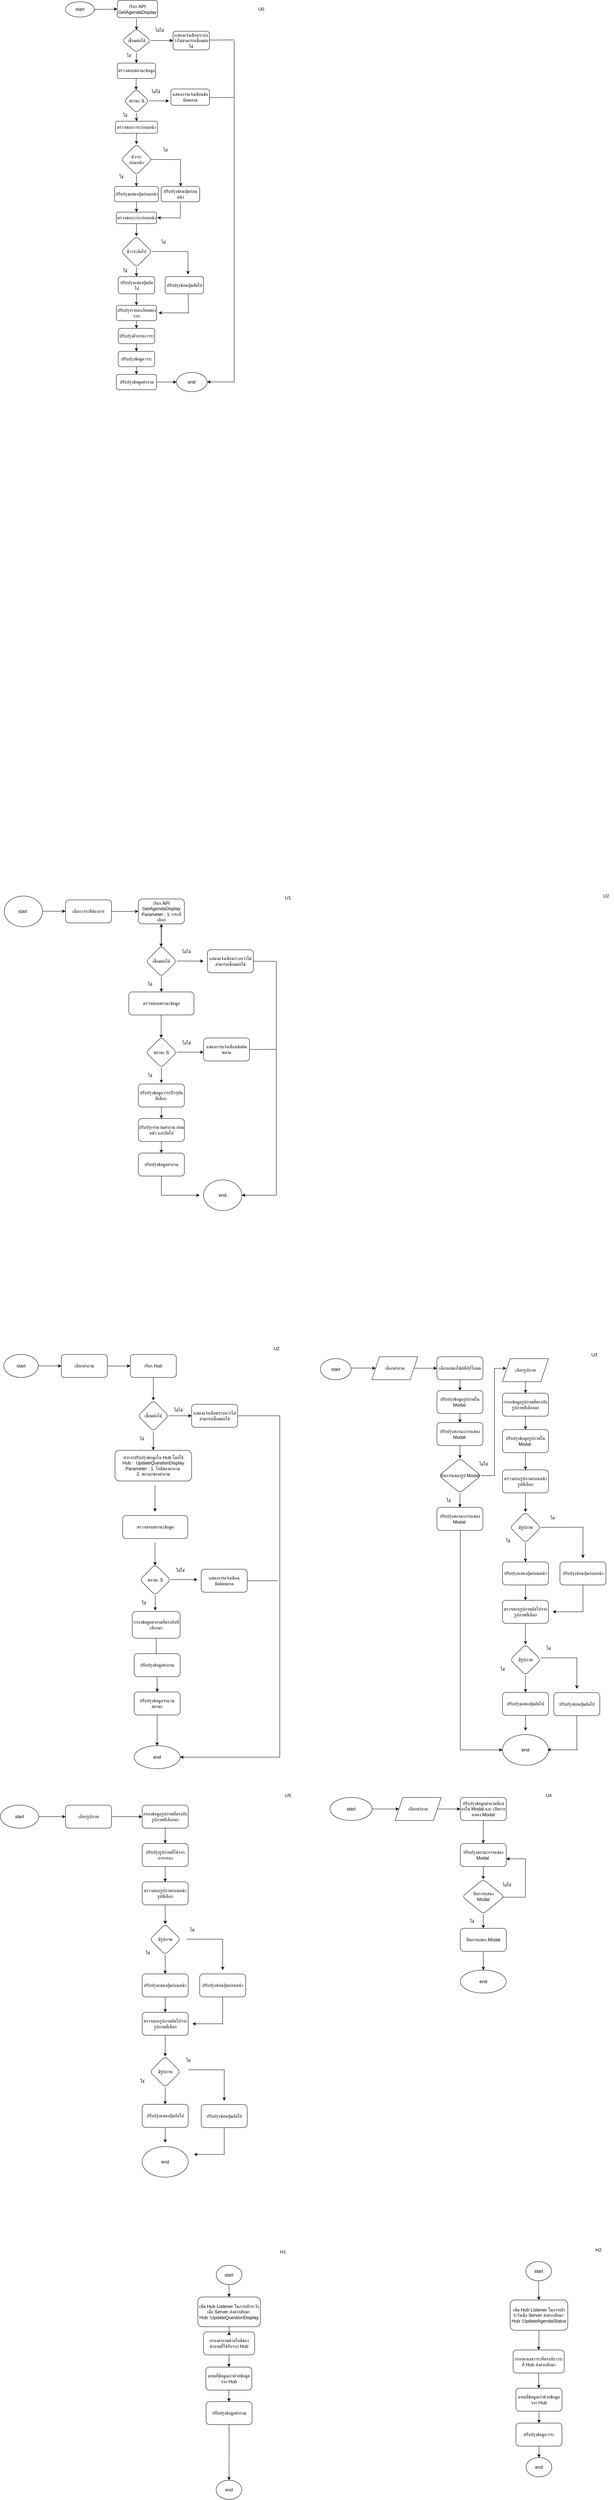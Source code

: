 <mxfile version="20.1.4" type="github">
  <diagram id="I-Rdm4NnU1atrtdz0zmf" name="Page-1">
    <mxGraphModel dx="340" dy="2565" grid="1" gridSize="10" guides="1" tooltips="1" connect="1" arrows="1" fold="1" page="1" pageScale="1" pageWidth="827" pageHeight="1169" math="0" shadow="0">
      <root>
        <mxCell id="0" />
        <mxCell id="1" parent="0" />
        <mxCell id="NKFcS4flrV_AODu7ja6--11" value="start&amp;nbsp;" style="ellipse;whiteSpace=wrap;html=1;" parent="1" vertex="1">
          <mxGeometry x="40" y="30" width="100" height="80" as="geometry" />
        </mxCell>
        <mxCell id="NKFcS4flrV_AODu7ja6--13" value="" style="endArrow=classic;html=1;rounded=0;" parent="1" edge="1">
          <mxGeometry width="50" height="50" relative="1" as="geometry">
            <mxPoint x="140" y="69.5" as="sourcePoint" />
            <mxPoint x="200" y="69.5" as="targetPoint" />
          </mxGeometry>
        </mxCell>
        <mxCell id="NKFcS4flrV_AODu7ja6--14" value="เลือกวาระที่ต้องการ" style="rounded=1;whiteSpace=wrap;html=1;" parent="1" vertex="1">
          <mxGeometry x="200" y="40" width="120" height="60" as="geometry" />
        </mxCell>
        <mxCell id="NKFcS4flrV_AODu7ja6--15" value="" style="endArrow=classic;html=1;rounded=0;" parent="1" edge="1">
          <mxGeometry width="50" height="50" relative="1" as="geometry">
            <mxPoint x="320" y="70" as="sourcePoint" />
            <mxPoint x="390" y="70" as="targetPoint" />
          </mxGeometry>
        </mxCell>
        <mxCell id="NKFcS4flrV_AODu7ja6--16" value="เรียก API GetAgendaDisplay&lt;br&gt;Parameter : 1.วาระที่เลือก" style="rounded=1;whiteSpace=wrap;html=1;" parent="1" vertex="1">
          <mxGeometry x="390" y="37.5" width="120" height="65" as="geometry" />
        </mxCell>
        <mxCell id="NKFcS4flrV_AODu7ja6--18" value="เเสดงแจ้งเตือนระบบว่าไม่สามารถเชื่อมต่อได้" style="rounded=1;whiteSpace=wrap;html=1;" parent="1" vertex="1">
          <mxGeometry x="570" y="170" width="120" height="60" as="geometry" />
        </mxCell>
        <mxCell id="NKFcS4flrV_AODu7ja6--19" value="" style="group" parent="1" vertex="1" connectable="0">
          <mxGeometry x="400" y="102.5" width="160" height="177.5" as="geometry" />
        </mxCell>
        <mxCell id="NKFcS4flrV_AODu7ja6--20" value="เชื่อมต่อได้" style="rhombus;whiteSpace=wrap;html=1;rounded=1;" parent="NKFcS4flrV_AODu7ja6--19" vertex="1">
          <mxGeometry x="10" y="57.5" width="80" height="80" as="geometry" />
        </mxCell>
        <mxCell id="NKFcS4flrV_AODu7ja6--21" value="" style="endArrow=classic;html=1;rounded=0;" parent="NKFcS4flrV_AODu7ja6--19" edge="1">
          <mxGeometry width="50" height="50" relative="1" as="geometry">
            <mxPoint x="49.5" as="sourcePoint" />
            <mxPoint x="49.5" y="60" as="targetPoint" />
          </mxGeometry>
        </mxCell>
        <mxCell id="NKFcS4flrV_AODu7ja6--22" value="" style="endArrow=classic;html=1;rounded=0;" parent="NKFcS4flrV_AODu7ja6--19" edge="1">
          <mxGeometry width="50" height="50" relative="1" as="geometry">
            <mxPoint x="90" y="97" as="sourcePoint" />
            <mxPoint x="160" y="97" as="targetPoint" />
          </mxGeometry>
        </mxCell>
        <mxCell id="NKFcS4flrV_AODu7ja6--23" value="" style="endArrow=classic;html=1;rounded=0;" parent="NKFcS4flrV_AODu7ja6--19" edge="1">
          <mxGeometry width="50" height="50" relative="1" as="geometry">
            <mxPoint x="50" y="137.5" as="sourcePoint" />
            <mxPoint x="50" y="177.5" as="targetPoint" />
          </mxGeometry>
        </mxCell>
        <mxCell id="NKFcS4flrV_AODu7ja6--24" value="ไม่ได้" style="text;html=1;align=center;verticalAlign=middle;resizable=0;points=[];autosize=1;strokeColor=none;fillColor=none;" parent="NKFcS4flrV_AODu7ja6--19" vertex="1">
          <mxGeometry x="90" y="57.5" width="50" height="30" as="geometry" />
        </mxCell>
        <mxCell id="NKFcS4flrV_AODu7ja6--25" value="ได้" style="text;html=1;align=center;verticalAlign=middle;resizable=0;points=[];autosize=1;strokeColor=none;fillColor=none;" parent="NKFcS4flrV_AODu7ja6--19" vertex="1">
          <mxGeometry y="142.5" width="40" height="30" as="geometry" />
        </mxCell>
        <mxCell id="NKFcS4flrV_AODu7ja6--26" value="" style="edgeStyle=orthogonalEdgeStyle;rounded=0;orthogonalLoop=1;jettySize=auto;html=1;" parent="1" source="NKFcS4flrV_AODu7ja6--20" target="NKFcS4flrV_AODu7ja6--16" edge="1">
          <mxGeometry relative="1" as="geometry" />
        </mxCell>
        <mxCell id="NKFcS4flrV_AODu7ja6--27" value="" style="group" parent="1" vertex="1" connectable="0">
          <mxGeometry x="400" y="340" width="180" height="240" as="geometry" />
        </mxCell>
        <mxCell id="NKFcS4flrV_AODu7ja6--28" value="สถานะ S" style="rhombus;whiteSpace=wrap;html=1;rounded=1;" parent="NKFcS4flrV_AODu7ja6--27" vertex="1">
          <mxGeometry x="10" y="57.5" width="80" height="80" as="geometry" />
        </mxCell>
        <mxCell id="NKFcS4flrV_AODu7ja6--29" value="" style="endArrow=classic;html=1;rounded=0;" parent="NKFcS4flrV_AODu7ja6--27" edge="1">
          <mxGeometry width="50" height="50" relative="1" as="geometry">
            <mxPoint x="49.5" as="sourcePoint" />
            <mxPoint x="49.5" y="60" as="targetPoint" />
          </mxGeometry>
        </mxCell>
        <mxCell id="NKFcS4flrV_AODu7ja6--30" value="" style="endArrow=classic;html=1;rounded=0;" parent="NKFcS4flrV_AODu7ja6--27" edge="1">
          <mxGeometry width="50" height="50" relative="1" as="geometry">
            <mxPoint x="90" y="97" as="sourcePoint" />
            <mxPoint x="160" y="97" as="targetPoint" />
          </mxGeometry>
        </mxCell>
        <mxCell id="NKFcS4flrV_AODu7ja6--31" value="" style="endArrow=classic;html=1;rounded=0;" parent="NKFcS4flrV_AODu7ja6--27" edge="1">
          <mxGeometry width="50" height="50" relative="1" as="geometry">
            <mxPoint x="50" y="137.5" as="sourcePoint" />
            <mxPoint x="50" y="177.5" as="targetPoint" />
          </mxGeometry>
        </mxCell>
        <mxCell id="NKFcS4flrV_AODu7ja6--32" value="ไม่ใช่" style="text;html=1;align=center;verticalAlign=middle;resizable=0;points=[];autosize=1;strokeColor=none;fillColor=none;" parent="NKFcS4flrV_AODu7ja6--27" vertex="1">
          <mxGeometry x="90" y="57.5" width="50" height="30" as="geometry" />
        </mxCell>
        <mxCell id="NKFcS4flrV_AODu7ja6--33" value="ใช่" style="text;html=1;align=center;verticalAlign=middle;resizable=0;points=[];autosize=1;strokeColor=none;fillColor=none;" parent="NKFcS4flrV_AODu7ja6--27" vertex="1">
          <mxGeometry y="142.5" width="40" height="30" as="geometry" />
        </mxCell>
        <mxCell id="NKFcS4flrV_AODu7ja6--37" value="ปรับปรุงข้อมูลวาระปัจจุบันที่เลือก&amp;nbsp;" style="rounded=1;whiteSpace=wrap;html=1;" parent="NKFcS4flrV_AODu7ja6--27" vertex="1">
          <mxGeometry x="-10" y="180" width="120" height="60" as="geometry" />
        </mxCell>
        <mxCell id="NKFcS4flrV_AODu7ja6--35" value="ตรวจสอบสถานะข้อมูล" style="rounded=1;whiteSpace=wrap;html=1;" parent="1" vertex="1">
          <mxGeometry x="365" y="280" width="170" height="60" as="geometry" />
        </mxCell>
        <mxCell id="NKFcS4flrV_AODu7ja6--36" value="แสดงการแจ้งเตือนข้อผิดพลาด" style="rounded=1;whiteSpace=wrap;html=1;" parent="1" vertex="1">
          <mxGeometry x="560" y="400" width="120" height="60" as="geometry" />
        </mxCell>
        <mxCell id="NKFcS4flrV_AODu7ja6--43" value="end" style="ellipse;whiteSpace=wrap;html=1;" parent="1" vertex="1">
          <mxGeometry x="560" y="770" width="100" height="80" as="geometry" />
        </mxCell>
        <mxCell id="NKFcS4flrV_AODu7ja6--44" value="" style="endArrow=none;html=1;rounded=0;" parent="1" edge="1">
          <mxGeometry width="50" height="50" relative="1" as="geometry">
            <mxPoint x="690" y="200" as="sourcePoint" />
            <mxPoint x="750" y="200" as="targetPoint" />
          </mxGeometry>
        </mxCell>
        <mxCell id="NKFcS4flrV_AODu7ja6--45" value="" style="endArrow=none;html=1;rounded=0;exitX=1;exitY=0.5;exitDx=0;exitDy=0;" parent="1" source="NKFcS4flrV_AODu7ja6--36" edge="1">
          <mxGeometry width="50" height="50" relative="1" as="geometry">
            <mxPoint x="690" y="429.57" as="sourcePoint" />
            <mxPoint x="750" y="429.57" as="targetPoint" />
          </mxGeometry>
        </mxCell>
        <mxCell id="NKFcS4flrV_AODu7ja6--46" value="" style="endArrow=none;html=1;rounded=0;" parent="1" edge="1">
          <mxGeometry width="50" height="50" relative="1" as="geometry">
            <mxPoint x="750" y="200" as="sourcePoint" />
            <mxPoint x="750" y="810" as="targetPoint" />
          </mxGeometry>
        </mxCell>
        <mxCell id="NKFcS4flrV_AODu7ja6--47" value="" style="endArrow=classic;html=1;rounded=0;entryX=1;entryY=0.5;entryDx=0;entryDy=0;" parent="1" target="NKFcS4flrV_AODu7ja6--43" edge="1">
          <mxGeometry width="50" height="50" relative="1" as="geometry">
            <mxPoint x="750" y="810" as="sourcePoint" />
            <mxPoint x="800" y="960" as="targetPoint" />
          </mxGeometry>
        </mxCell>
        <mxCell id="NKFcS4flrV_AODu7ja6--52" value="" style="edgeStyle=orthogonalEdgeStyle;rounded=0;orthogonalLoop=1;jettySize=auto;html=1;" parent="1" source="NKFcS4flrV_AODu7ja6--49" target="NKFcS4flrV_AODu7ja6--51" edge="1">
          <mxGeometry relative="1" as="geometry" />
        </mxCell>
        <mxCell id="NKFcS4flrV_AODu7ja6--49" value="ปรับปรุงจำนวนคำถาม ก่อนหน้า และถัดไป" style="whiteSpace=wrap;html=1;rounded=1;" parent="1" vertex="1">
          <mxGeometry x="390" y="610" width="120" height="60" as="geometry" />
        </mxCell>
        <mxCell id="NKFcS4flrV_AODu7ja6--50" value="" style="edgeStyle=orthogonalEdgeStyle;rounded=0;orthogonalLoop=1;jettySize=auto;html=1;" parent="1" source="NKFcS4flrV_AODu7ja6--37" target="NKFcS4flrV_AODu7ja6--49" edge="1">
          <mxGeometry relative="1" as="geometry" />
        </mxCell>
        <mxCell id="NKFcS4flrV_AODu7ja6--55" style="edgeStyle=orthogonalEdgeStyle;rounded=0;orthogonalLoop=1;jettySize=auto;html=1;exitX=0.5;exitY=1;exitDx=0;exitDy=0;" parent="1" source="NKFcS4flrV_AODu7ja6--51" edge="1">
          <mxGeometry relative="1" as="geometry">
            <mxPoint x="550" y="810" as="targetPoint" />
            <Array as="points">
              <mxPoint x="450" y="810" />
              <mxPoint x="540" y="810" />
            </Array>
          </mxGeometry>
        </mxCell>
        <mxCell id="NKFcS4flrV_AODu7ja6--51" value="ปรับปรุงข้อมูลคำถาม" style="whiteSpace=wrap;html=1;rounded=1;" parent="1" vertex="1">
          <mxGeometry x="390" y="700" width="120" height="60" as="geometry" />
        </mxCell>
        <mxCell id="NKFcS4flrV_AODu7ja6--56" value="U1&lt;br&gt;" style="text;html=1;align=center;verticalAlign=middle;resizable=0;points=[];autosize=1;strokeColor=none;fillColor=none;" parent="1" vertex="1">
          <mxGeometry x="760" y="20" width="40" height="30" as="geometry" />
        </mxCell>
        <mxCell id="NKFcS4flrV_AODu7ja6--69" value="U2" style="text;html=1;align=center;verticalAlign=middle;resizable=0;points=[];autosize=1;strokeColor=none;fillColor=none;" parent="1" vertex="1">
          <mxGeometry x="1590" y="15" width="40" height="30" as="geometry" />
        </mxCell>
        <mxCell id="NKFcS4flrV_AODu7ja6--72" value="U2" style="text;html=1;align=center;verticalAlign=middle;resizable=0;points=[];autosize=1;strokeColor=none;fillColor=none;" parent="1" vertex="1">
          <mxGeometry x="730" y="1195" width="40" height="30" as="geometry" />
        </mxCell>
        <mxCell id="NKFcS4flrV_AODu7ja6--108" value="" style="group" parent="1" vertex="1" connectable="0">
          <mxGeometry x="39" y="1225" width="720" height="1080" as="geometry" />
        </mxCell>
        <mxCell id="NKFcS4flrV_AODu7ja6--109" value="end" style="ellipse;whiteSpace=wrap;html=1;rounded=1;" parent="NKFcS4flrV_AODu7ja6--108" vertex="1">
          <mxGeometry x="340" y="1020" width="120" height="60" as="geometry" />
        </mxCell>
        <mxCell id="NKFcS4flrV_AODu7ja6--110" value="" style="group" parent="NKFcS4flrV_AODu7ja6--108" vertex="1" connectable="0">
          <mxGeometry x="270" width="365" height="840" as="geometry" />
        </mxCell>
        <mxCell id="NKFcS4flrV_AODu7ja6--111" value="" style="group" parent="NKFcS4flrV_AODu7ja6--110" vertex="1" connectable="0">
          <mxGeometry width="340" height="250" as="geometry" />
        </mxCell>
        <mxCell id="NKFcS4flrV_AODu7ja6--112" value="เรียก Hub" style="rounded=1;whiteSpace=wrap;html=1;" parent="NKFcS4flrV_AODu7ja6--111" vertex="1">
          <mxGeometry x="60" width="120" height="60" as="geometry" />
        </mxCell>
        <mxCell id="NKFcS4flrV_AODu7ja6--113" value="" style="edgeStyle=orthogonalEdgeStyle;rounded=0;orthogonalLoop=1;jettySize=auto;html=1;" parent="NKFcS4flrV_AODu7ja6--111" target="NKFcS4flrV_AODu7ja6--112" edge="1">
          <mxGeometry relative="1" as="geometry">
            <mxPoint y="30" as="sourcePoint" />
          </mxGeometry>
        </mxCell>
        <mxCell id="NKFcS4flrV_AODu7ja6--114" value="เเสดงแจ้งเตือนระบบว่าไม่สามารถเชื่อมต่อได้" style="whiteSpace=wrap;html=1;rounded=1;" parent="NKFcS4flrV_AODu7ja6--111" vertex="1">
          <mxGeometry x="220" y="130" width="120" height="60" as="geometry" />
        </mxCell>
        <mxCell id="NKFcS4flrV_AODu7ja6--115" value="ไม่ได้" style="text;html=1;align=center;verticalAlign=middle;resizable=0;points=[];autosize=1;strokeColor=none;fillColor=none;" parent="NKFcS4flrV_AODu7ja6--111" vertex="1">
          <mxGeometry x="160" y="130" width="50" height="30" as="geometry" />
        </mxCell>
        <mxCell id="NKFcS4flrV_AODu7ja6--116" value="" style="group" parent="NKFcS4flrV_AODu7ja6--111" vertex="1" connectable="0">
          <mxGeometry x="70" y="120" width="90" height="130" as="geometry" />
        </mxCell>
        <mxCell id="NKFcS4flrV_AODu7ja6--117" value="" style="edgeStyle=orthogonalEdgeStyle;rounded=0;orthogonalLoop=1;jettySize=auto;html=1;" parent="NKFcS4flrV_AODu7ja6--116" source="NKFcS4flrV_AODu7ja6--118" edge="1">
          <mxGeometry relative="1" as="geometry">
            <mxPoint x="50" y="130" as="targetPoint" />
          </mxGeometry>
        </mxCell>
        <mxCell id="NKFcS4flrV_AODu7ja6--118" value="เชื่อมต่อได้" style="rhombus;whiteSpace=wrap;html=1;rounded=1;" parent="NKFcS4flrV_AODu7ja6--116" vertex="1">
          <mxGeometry x="10" width="80" height="80" as="geometry" />
        </mxCell>
        <mxCell id="NKFcS4flrV_AODu7ja6--119" value="ได้" style="text;html=1;align=center;verticalAlign=middle;resizable=0;points=[];autosize=1;strokeColor=none;fillColor=none;" parent="NKFcS4flrV_AODu7ja6--116" vertex="1">
          <mxGeometry y="85" width="40" height="30" as="geometry" />
        </mxCell>
        <mxCell id="NKFcS4flrV_AODu7ja6--120" value="" style="edgeStyle=orthogonalEdgeStyle;rounded=0;orthogonalLoop=1;jettySize=auto;html=1;" parent="NKFcS4flrV_AODu7ja6--111" source="NKFcS4flrV_AODu7ja6--112" target="NKFcS4flrV_AODu7ja6--118" edge="1">
          <mxGeometry relative="1" as="geometry" />
        </mxCell>
        <mxCell id="NKFcS4flrV_AODu7ja6--121" value="" style="edgeStyle=orthogonalEdgeStyle;rounded=0;orthogonalLoop=1;jettySize=auto;html=1;" parent="NKFcS4flrV_AODu7ja6--111" source="NKFcS4flrV_AODu7ja6--118" target="NKFcS4flrV_AODu7ja6--114" edge="1">
          <mxGeometry relative="1" as="geometry" />
        </mxCell>
        <mxCell id="NKFcS4flrV_AODu7ja6--122" value="ทำการปรับปรุงข้อมูลใน Hub โดยใช้ &lt;br&gt;Hub :&amp;nbsp; UpdateQuestionDisplay&lt;br&gt;Parameter : 1. ไอดีของคำถาม&amp;nbsp;&lt;br&gt;2. สถานะของคำถาม" style="rounded=1;whiteSpace=wrap;html=1;" parent="NKFcS4flrV_AODu7ja6--110" vertex="1">
          <mxGeometry x="20" y="250" width="200" height="80" as="geometry" />
        </mxCell>
        <mxCell id="NKFcS4flrV_AODu7ja6--123" value="" style="group" parent="NKFcS4flrV_AODu7ja6--110" vertex="1" connectable="0">
          <mxGeometry x="40" y="340.0" width="325" height="500.0" as="geometry" />
        </mxCell>
        <mxCell id="NKFcS4flrV_AODu7ja6--124" value="" style="group" parent="NKFcS4flrV_AODu7ja6--123" vertex="1" connectable="0">
          <mxGeometry x="35" y="150.0" width="180" height="210" as="geometry" />
        </mxCell>
        <mxCell id="NKFcS4flrV_AODu7ja6--125" value="สถานะ S" style="rhombus;whiteSpace=wrap;html=1;rounded=1;" parent="NKFcS4flrV_AODu7ja6--124" vertex="1">
          <mxGeometry x="10" y="57.5" width="80" height="80" as="geometry" />
        </mxCell>
        <mxCell id="NKFcS4flrV_AODu7ja6--126" value="" style="endArrow=classic;html=1;rounded=0;" parent="NKFcS4flrV_AODu7ja6--124" edge="1">
          <mxGeometry width="50" height="50" relative="1" as="geometry">
            <mxPoint x="49.5" as="sourcePoint" />
            <mxPoint x="49.5" y="60" as="targetPoint" />
          </mxGeometry>
        </mxCell>
        <mxCell id="NKFcS4flrV_AODu7ja6--127" value="" style="endArrow=classic;html=1;rounded=0;" parent="NKFcS4flrV_AODu7ja6--124" edge="1">
          <mxGeometry width="50" height="50" relative="1" as="geometry">
            <mxPoint x="90" y="97" as="sourcePoint" />
            <mxPoint x="160" y="97" as="targetPoint" />
          </mxGeometry>
        </mxCell>
        <mxCell id="NKFcS4flrV_AODu7ja6--128" value="" style="endArrow=classic;html=1;rounded=0;" parent="NKFcS4flrV_AODu7ja6--124" edge="1">
          <mxGeometry width="50" height="50" relative="1" as="geometry">
            <mxPoint x="50" y="137.5" as="sourcePoint" />
            <mxPoint x="50" y="177.5" as="targetPoint" />
          </mxGeometry>
        </mxCell>
        <mxCell id="NKFcS4flrV_AODu7ja6--129" value="ไม่ใช่" style="text;html=1;align=center;verticalAlign=middle;resizable=0;points=[];autosize=1;strokeColor=none;fillColor=none;" parent="NKFcS4flrV_AODu7ja6--124" vertex="1">
          <mxGeometry x="90" y="57.5" width="50" height="30" as="geometry" />
        </mxCell>
        <mxCell id="NKFcS4flrV_AODu7ja6--130" value="ใช่" style="text;html=1;align=center;verticalAlign=middle;resizable=0;points=[];autosize=1;strokeColor=none;fillColor=none;" parent="NKFcS4flrV_AODu7ja6--124" vertex="1">
          <mxGeometry y="142.5" width="40" height="30" as="geometry" />
        </mxCell>
        <mxCell id="NKFcS4flrV_AODu7ja6--131" value="ตรวจสอบสถานะข้อมูล" style="rounded=1;whiteSpace=wrap;html=1;" parent="NKFcS4flrV_AODu7ja6--123" vertex="1">
          <mxGeometry y="80.0" width="170" height="60" as="geometry" />
        </mxCell>
        <mxCell id="NKFcS4flrV_AODu7ja6--132" value="แสดงการแจ้งเตือน&lt;br&gt;ข้อผิดพลาด" style="rounded=1;whiteSpace=wrap;html=1;" parent="NKFcS4flrV_AODu7ja6--123" vertex="1">
          <mxGeometry x="205" y="220.0" width="120" height="60" as="geometry" />
        </mxCell>
        <mxCell id="NKFcS4flrV_AODu7ja6--133" value="กรองข้อมูลคำถามที่ตรงกับที่เลือกมา" style="rounded=1;whiteSpace=wrap;html=1;" parent="NKFcS4flrV_AODu7ja6--123" vertex="1">
          <mxGeometry x="25" y="330.0" width="125" height="70" as="geometry" />
        </mxCell>
        <mxCell id="NKFcS4flrV_AODu7ja6--134" value="" style="endArrow=none;html=1;rounded=0;strokeColor=default;" parent="NKFcS4flrV_AODu7ja6--123" target="NKFcS4flrV_AODu7ja6--132" edge="1">
          <mxGeometry width="50" height="50" relative="1" as="geometry">
            <mxPoint x="325" y="250" as="sourcePoint" />
            <mxPoint x="335" y="-3610.0" as="targetPoint" />
          </mxGeometry>
        </mxCell>
        <mxCell id="NKFcS4flrV_AODu7ja6--135" value="" style="endArrow=classic;html=1;rounded=0;" parent="NKFcS4flrV_AODu7ja6--123" edge="1">
          <mxGeometry width="50" height="50" relative="1" as="geometry">
            <mxPoint x="84.5" as="sourcePoint" />
            <mxPoint x="84.5" y="70" as="targetPoint" />
          </mxGeometry>
        </mxCell>
        <mxCell id="NKFcS4flrV_AODu7ja6--136" value="" style="edgeStyle=orthogonalEdgeStyle;rounded=0;orthogonalLoop=1;jettySize=auto;html=1;strokeColor=default;" parent="NKFcS4flrV_AODu7ja6--123" source="NKFcS4flrV_AODu7ja6--133" edge="1">
          <mxGeometry relative="1" as="geometry">
            <mxPoint x="87.5" y="470" as="targetPoint" />
          </mxGeometry>
        </mxCell>
        <mxCell id="NKFcS4flrV_AODu7ja6--137" value="ปรับปรุงข้อมูลคำถาม" style="rounded=1;whiteSpace=wrap;html=1;" parent="NKFcS4flrV_AODu7ja6--123" vertex="1">
          <mxGeometry x="30" y="440.0" width="120" height="60" as="geometry" />
        </mxCell>
        <mxCell id="NKFcS4flrV_AODu7ja6--138" value="" style="endArrow=none;html=1;rounded=0;strokeColor=default;" parent="NKFcS4flrV_AODu7ja6--108" edge="1">
          <mxGeometry width="50" height="50" relative="1" as="geometry">
            <mxPoint x="610" y="160" as="sourcePoint" />
            <mxPoint x="720" y="160" as="targetPoint" />
          </mxGeometry>
        </mxCell>
        <mxCell id="NKFcS4flrV_AODu7ja6--139" value="" style="endArrow=none;html=1;rounded=0;strokeColor=default;" parent="NKFcS4flrV_AODu7ja6--108" edge="1">
          <mxGeometry width="50" height="50" relative="1" as="geometry">
            <mxPoint x="635" y="590.0" as="sourcePoint" />
            <mxPoint x="715" y="590.0" as="targetPoint" />
          </mxGeometry>
        </mxCell>
        <mxCell id="NKFcS4flrV_AODu7ja6--140" value="" style="endArrow=none;html=1;rounded=0;strokeColor=default;" parent="NKFcS4flrV_AODu7ja6--108" edge="1">
          <mxGeometry width="50" height="50" relative="1" as="geometry">
            <mxPoint x="720" y="1050" as="sourcePoint" />
            <mxPoint x="720" y="161" as="targetPoint" />
          </mxGeometry>
        </mxCell>
        <mxCell id="NKFcS4flrV_AODu7ja6--141" value="start" style="ellipse;whiteSpace=wrap;html=1;rounded=1;" parent="NKFcS4flrV_AODu7ja6--108" vertex="1">
          <mxGeometry width="90" height="60" as="geometry" />
        </mxCell>
        <mxCell id="NKFcS4flrV_AODu7ja6--142" value="เลือกคำถาม" style="rounded=1;whiteSpace=wrap;html=1;" parent="NKFcS4flrV_AODu7ja6--108" vertex="1">
          <mxGeometry x="150" width="120" height="60" as="geometry" />
        </mxCell>
        <mxCell id="NKFcS4flrV_AODu7ja6--143" value="" style="edgeStyle=orthogonalEdgeStyle;rounded=0;orthogonalLoop=1;jettySize=auto;html=1;strokeColor=default;" parent="NKFcS4flrV_AODu7ja6--108" source="NKFcS4flrV_AODu7ja6--141" target="NKFcS4flrV_AODu7ja6--142" edge="1">
          <mxGeometry relative="1" as="geometry" />
        </mxCell>
        <mxCell id="NKFcS4flrV_AODu7ja6--144" value="" style="edgeStyle=orthogonalEdgeStyle;rounded=0;orthogonalLoop=1;jettySize=auto;html=1;strokeColor=default;" parent="NKFcS4flrV_AODu7ja6--108" source="NKFcS4flrV_AODu7ja6--137" target="NKFcS4flrV_AODu7ja6--146" edge="1">
          <mxGeometry relative="1" as="geometry" />
        </mxCell>
        <mxCell id="NKFcS4flrV_AODu7ja6--145" value="" style="edgeStyle=orthogonalEdgeStyle;rounded=0;orthogonalLoop=1;jettySize=auto;html=1;strokeColor=default;" parent="NKFcS4flrV_AODu7ja6--108" source="NKFcS4flrV_AODu7ja6--146" edge="1">
          <mxGeometry relative="1" as="geometry">
            <mxPoint x="400" y="1020" as="targetPoint" />
          </mxGeometry>
        </mxCell>
        <mxCell id="NKFcS4flrV_AODu7ja6--146" value="ปรับปรุงข้อมูลจำนวนสถานะ" style="rounded=1;whiteSpace=wrap;html=1;" parent="NKFcS4flrV_AODu7ja6--108" vertex="1">
          <mxGeometry x="340" y="880" width="120" height="60" as="geometry" />
        </mxCell>
        <mxCell id="NKFcS4flrV_AODu7ja6--147" value="" style="endArrow=classic;html=1;rounded=0;strokeColor=default;entryX=1;entryY=0.5;entryDx=0;entryDy=0;" parent="NKFcS4flrV_AODu7ja6--108" edge="1">
          <mxGeometry width="50" height="50" relative="1" as="geometry">
            <mxPoint x="720" y="1050" as="sourcePoint" />
            <mxPoint x="460" y="1050" as="targetPoint" />
          </mxGeometry>
        </mxCell>
        <mxCell id="_5y24cmxNpU70jhSXOJ_-18" value="" style="edgeStyle=orthogonalEdgeStyle;rounded=0;orthogonalLoop=1;jettySize=auto;html=1;" parent="1" source="_5y24cmxNpU70jhSXOJ_-15" target="_5y24cmxNpU70jhSXOJ_-17" edge="1">
          <mxGeometry relative="1" as="geometry" />
        </mxCell>
        <mxCell id="_5y24cmxNpU70jhSXOJ_-15" value="start" style="ellipse;whiteSpace=wrap;html=1;" parent="1" vertex="1">
          <mxGeometry x="30" y="2400" width="100" height="60" as="geometry" />
        </mxCell>
        <mxCell id="_5y24cmxNpU70jhSXOJ_-16" value="U5" style="text;html=1;align=center;verticalAlign=middle;resizable=0;points=[];autosize=1;strokeColor=none;fillColor=none;" parent="1" vertex="1">
          <mxGeometry x="760" y="2360" width="40" height="30" as="geometry" />
        </mxCell>
        <mxCell id="_5y24cmxNpU70jhSXOJ_-20" value="" style="edgeStyle=orthogonalEdgeStyle;rounded=0;orthogonalLoop=1;jettySize=auto;html=1;" parent="1" source="_5y24cmxNpU70jhSXOJ_-17" target="_5y24cmxNpU70jhSXOJ_-19" edge="1">
          <mxGeometry relative="1" as="geometry" />
        </mxCell>
        <mxCell id="_5y24cmxNpU70jhSXOJ_-17" value="เลือกรูปภาพ" style="rounded=1;whiteSpace=wrap;html=1;" parent="1" vertex="1">
          <mxGeometry x="200" y="2400" width="120" height="60" as="geometry" />
        </mxCell>
        <mxCell id="_5y24cmxNpU70jhSXOJ_-32" value="" style="edgeStyle=orthogonalEdgeStyle;rounded=0;orthogonalLoop=1;jettySize=auto;html=1;" parent="1" source="_5y24cmxNpU70jhSXOJ_-19" target="_5y24cmxNpU70jhSXOJ_-31" edge="1">
          <mxGeometry relative="1" as="geometry" />
        </mxCell>
        <mxCell id="_5y24cmxNpU70jhSXOJ_-19" value="กรองข้อมูลรูปภาพที่ตรงกับรูปภาพที่เลือกมา" style="rounded=1;whiteSpace=wrap;html=1;" parent="1" vertex="1">
          <mxGeometry x="400" y="2400" width="120" height="60" as="geometry" />
        </mxCell>
        <mxCell id="_5y24cmxNpU70jhSXOJ_-40" value="" style="edgeStyle=orthogonalEdgeStyle;rounded=0;orthogonalLoop=1;jettySize=auto;html=1;" parent="1" source="_5y24cmxNpU70jhSXOJ_-21" target="_5y24cmxNpU70jhSXOJ_-39" edge="1">
          <mxGeometry relative="1" as="geometry" />
        </mxCell>
        <mxCell id="_5y24cmxNpU70jhSXOJ_-21" value="มีรูปภาพ" style="rhombus;whiteSpace=wrap;html=1;rounded=1;" parent="1" vertex="1">
          <mxGeometry x="420" y="2710" width="80" height="80" as="geometry" />
        </mxCell>
        <mxCell id="_5y24cmxNpU70jhSXOJ_-27" value="ไม่" style="text;html=1;align=center;verticalAlign=middle;resizable=0;points=[];autosize=1;strokeColor=none;fillColor=none;" parent="1" vertex="1">
          <mxGeometry x="510" y="2710" width="40" height="30" as="geometry" />
        </mxCell>
        <mxCell id="_5y24cmxNpU70jhSXOJ_-44" value="" style="edgeStyle=orthogonalEdgeStyle;rounded=0;orthogonalLoop=1;jettySize=auto;html=1;" parent="1" source="_5y24cmxNpU70jhSXOJ_-31" target="_5y24cmxNpU70jhSXOJ_-43" edge="1">
          <mxGeometry relative="1" as="geometry" />
        </mxCell>
        <mxCell id="_5y24cmxNpU70jhSXOJ_-31" value="ปรับปรุงรูปภาพที่ได้จากการกรอง" style="whiteSpace=wrap;html=1;rounded=1;" parent="1" vertex="1">
          <mxGeometry x="400" y="2500" width="120" height="60" as="geometry" />
        </mxCell>
        <mxCell id="_5y24cmxNpU70jhSXOJ_-38" value="ใช่" style="text;html=1;align=center;verticalAlign=middle;resizable=0;points=[];autosize=1;strokeColor=none;fillColor=none;" parent="1" vertex="1">
          <mxGeometry x="394" y="2770" width="40" height="30" as="geometry" />
        </mxCell>
        <mxCell id="_5y24cmxNpU70jhSXOJ_-48" value="" style="edgeStyle=orthogonalEdgeStyle;rounded=0;orthogonalLoop=1;jettySize=auto;html=1;" parent="1" source="_5y24cmxNpU70jhSXOJ_-39" target="_5y24cmxNpU70jhSXOJ_-47" edge="1">
          <mxGeometry relative="1" as="geometry" />
        </mxCell>
        <mxCell id="_5y24cmxNpU70jhSXOJ_-39" value="ปรับปรุงแสดงปุ่มก่อนหน้า" style="whiteSpace=wrap;html=1;rounded=1;" parent="1" vertex="1">
          <mxGeometry x="400" y="2840" width="120" height="60" as="geometry" />
        </mxCell>
        <mxCell id="_5y24cmxNpU70jhSXOJ_-46" value="" style="edgeStyle=orthogonalEdgeStyle;rounded=0;orthogonalLoop=1;jettySize=auto;html=1;" parent="1" source="_5y24cmxNpU70jhSXOJ_-43" target="_5y24cmxNpU70jhSXOJ_-21" edge="1">
          <mxGeometry relative="1" as="geometry">
            <mxPoint x="460" y="2700" as="targetPoint" />
          </mxGeometry>
        </mxCell>
        <mxCell id="_5y24cmxNpU70jhSXOJ_-43" value="ตรวจสอบรูปภาพก่อนหน้ารูปที่เลือก" style="rounded=1;whiteSpace=wrap;html=1;" parent="1" vertex="1">
          <mxGeometry x="400" y="2600" width="120" height="60" as="geometry" />
        </mxCell>
        <mxCell id="_5y24cmxNpU70jhSXOJ_-53" value="" style="edgeStyle=orthogonalEdgeStyle;rounded=0;orthogonalLoop=1;jettySize=auto;html=1;" parent="1" source="_5y24cmxNpU70jhSXOJ_-47" target="_5y24cmxNpU70jhSXOJ_-52" edge="1">
          <mxGeometry relative="1" as="geometry" />
        </mxCell>
        <mxCell id="_5y24cmxNpU70jhSXOJ_-47" value="ตรวจสอบรูปภาพถัดไปจากรูปภาพที่เลือก" style="whiteSpace=wrap;html=1;rounded=1;" parent="1" vertex="1">
          <mxGeometry x="400" y="2940" width="120" height="60" as="geometry" />
        </mxCell>
        <mxCell id="_5y24cmxNpU70jhSXOJ_-49" value="" style="endArrow=classic;html=1;rounded=0;" parent="1" edge="1">
          <mxGeometry width="50" height="50" relative="1" as="geometry">
            <mxPoint x="611" y="2970" as="sourcePoint" />
            <mxPoint x="531" y="2970" as="targetPoint" />
          </mxGeometry>
        </mxCell>
        <mxCell id="_5y24cmxNpU70jhSXOJ_-50" value="" style="endArrow=none;html=1;rounded=0;" parent="1" edge="1">
          <mxGeometry width="50" height="50" relative="1" as="geometry">
            <mxPoint x="516" y="2749.33" as="sourcePoint" />
            <mxPoint x="611" y="2749.33" as="targetPoint" />
          </mxGeometry>
        </mxCell>
        <mxCell id="_5y24cmxNpU70jhSXOJ_-72" value="" style="edgeStyle=orthogonalEdgeStyle;rounded=0;orthogonalLoop=1;jettySize=auto;html=1;" parent="1" source="_5y24cmxNpU70jhSXOJ_-52" target="_5y24cmxNpU70jhSXOJ_-69" edge="1">
          <mxGeometry relative="1" as="geometry" />
        </mxCell>
        <mxCell id="_5y24cmxNpU70jhSXOJ_-52" value="มีรูปภาพ" style="rhombus;whiteSpace=wrap;html=1;rounded=1;" parent="1" vertex="1">
          <mxGeometry x="420" y="3055" width="80" height="80" as="geometry" />
        </mxCell>
        <mxCell id="_5y24cmxNpU70jhSXOJ_-55" value="ใช่" style="text;html=1;align=center;verticalAlign=middle;resizable=0;points=[];autosize=1;strokeColor=none;fillColor=none;" parent="1" vertex="1">
          <mxGeometry x="380" y="3105" width="40" height="30" as="geometry" />
        </mxCell>
        <mxCell id="_5y24cmxNpU70jhSXOJ_-68" value="" style="edgeStyle=orthogonalEdgeStyle;rounded=0;orthogonalLoop=1;jettySize=auto;html=1;" parent="1" source="_5y24cmxNpU70jhSXOJ_-69" edge="1">
          <mxGeometry relative="1" as="geometry">
            <mxPoint x="460" y="3280" as="targetPoint" />
          </mxGeometry>
        </mxCell>
        <mxCell id="_5y24cmxNpU70jhSXOJ_-69" value="ปรับปรุงแสดงปุ่มถัดไป" style="whiteSpace=wrap;html=1;rounded=1;" parent="1" vertex="1">
          <mxGeometry x="400" y="3180" width="120" height="60" as="geometry" />
        </mxCell>
        <mxCell id="_5y24cmxNpU70jhSXOJ_-73" value="end" style="ellipse;whiteSpace=wrap;html=1;" parent="1" vertex="1">
          <mxGeometry x="400" y="3290" width="120" height="80" as="geometry" />
        </mxCell>
        <mxCell id="_5y24cmxNpU70jhSXOJ_-74" value="ปรับปรุงซ่อนปุ่มก่อนหน้า" style="rounded=1;whiteSpace=wrap;html=1;" parent="1" vertex="1">
          <mxGeometry x="550" y="2840" width="120" height="60" as="geometry" />
        </mxCell>
        <mxCell id="_5y24cmxNpU70jhSXOJ_-76" value="" style="endArrow=classic;html=1;rounded=0;" parent="1" edge="1">
          <mxGeometry width="50" height="50" relative="1" as="geometry">
            <mxPoint x="610" y="2750" as="sourcePoint" />
            <mxPoint x="610" y="2830" as="targetPoint" />
          </mxGeometry>
        </mxCell>
        <mxCell id="_5y24cmxNpU70jhSXOJ_-77" value="" style="endArrow=none;html=1;rounded=0;entryX=0.5;entryY=1;entryDx=0;entryDy=0;" parent="1" target="_5y24cmxNpU70jhSXOJ_-74" edge="1">
          <mxGeometry width="50" height="50" relative="1" as="geometry">
            <mxPoint x="610" y="2970" as="sourcePoint" />
            <mxPoint x="650" y="2920" as="targetPoint" />
          </mxGeometry>
        </mxCell>
        <mxCell id="_5y24cmxNpU70jhSXOJ_-78" value="ไม่" style="text;html=1;align=center;verticalAlign=middle;resizable=0;points=[];autosize=1;strokeColor=none;fillColor=none;" parent="1" vertex="1">
          <mxGeometry x="500" y="3050" width="40" height="30" as="geometry" />
        </mxCell>
        <mxCell id="_5y24cmxNpU70jhSXOJ_-84" value="" style="group" parent="1" vertex="1" connectable="0">
          <mxGeometry x="520" y="3090" width="154" height="220.67" as="geometry" />
        </mxCell>
        <mxCell id="_5y24cmxNpU70jhSXOJ_-79" value="" style="endArrow=classic;html=1;rounded=0;" parent="_5y24cmxNpU70jhSXOJ_-84" edge="1">
          <mxGeometry width="50" height="50" relative="1" as="geometry">
            <mxPoint x="95" y="220.67" as="sourcePoint" />
            <mxPoint x="15" y="220.67" as="targetPoint" />
          </mxGeometry>
        </mxCell>
        <mxCell id="_5y24cmxNpU70jhSXOJ_-80" value="" style="endArrow=none;html=1;rounded=0;" parent="_5y24cmxNpU70jhSXOJ_-84" edge="1">
          <mxGeometry width="50" height="50" relative="1" as="geometry">
            <mxPoint as="sourcePoint" />
            <mxPoint x="95" as="targetPoint" />
          </mxGeometry>
        </mxCell>
        <mxCell id="_5y24cmxNpU70jhSXOJ_-81" value="ปรับปรุงซ่อนปุ่มถัดไป" style="rounded=1;whiteSpace=wrap;html=1;" parent="_5y24cmxNpU70jhSXOJ_-84" vertex="1">
          <mxGeometry x="34" y="90.67" width="120" height="60" as="geometry" />
        </mxCell>
        <mxCell id="_5y24cmxNpU70jhSXOJ_-82" value="" style="endArrow=classic;html=1;rounded=0;" parent="_5y24cmxNpU70jhSXOJ_-84" edge="1">
          <mxGeometry width="50" height="50" relative="1" as="geometry">
            <mxPoint x="94" y="0.67" as="sourcePoint" />
            <mxPoint x="94" y="80.67" as="targetPoint" />
          </mxGeometry>
        </mxCell>
        <mxCell id="_5y24cmxNpU70jhSXOJ_-83" value="" style="endArrow=none;html=1;rounded=0;entryX=0.5;entryY=1;entryDx=0;entryDy=0;" parent="_5y24cmxNpU70jhSXOJ_-84" target="_5y24cmxNpU70jhSXOJ_-81" edge="1">
          <mxGeometry width="50" height="50" relative="1" as="geometry">
            <mxPoint x="94" y="220.67" as="sourcePoint" />
            <mxPoint x="134" y="170.67" as="targetPoint" />
          </mxGeometry>
        </mxCell>
        <mxCell id="bFalRdMSwWjl8BjgxVUs-175" value="" style="edgeStyle=orthogonalEdgeStyle;rounded=0;orthogonalLoop=1;jettySize=auto;html=1;" parent="1" source="bFalRdMSwWjl8BjgxVUs-172" target="bFalRdMSwWjl8BjgxVUs-174" edge="1">
          <mxGeometry relative="1" as="geometry" />
        </mxCell>
        <mxCell id="bFalRdMSwWjl8BjgxVUs-172" value="ปรับปรุงข้อมูลวาระ" style="whiteSpace=wrap;html=1;rounded=1;" parent="1" vertex="1">
          <mxGeometry x="337.51" y="-1390" width="94.99" height="40" as="geometry" />
        </mxCell>
        <mxCell id="bFalRdMSwWjl8BjgxVUs-173" value="" style="edgeStyle=orthogonalEdgeStyle;rounded=0;orthogonalLoop=1;jettySize=auto;html=1;" parent="1" source="bFalRdMSwWjl8BjgxVUs-170" target="bFalRdMSwWjl8BjgxVUs-172" edge="1">
          <mxGeometry relative="1" as="geometry" />
        </mxCell>
        <mxCell id="bFalRdMSwWjl8BjgxVUs-178" value="" style="edgeStyle=orthogonalEdgeStyle;rounded=0;orthogonalLoop=1;jettySize=auto;html=1;" parent="1" source="bFalRdMSwWjl8BjgxVUs-174" target="bFalRdMSwWjl8BjgxVUs-177" edge="1">
          <mxGeometry relative="1" as="geometry" />
        </mxCell>
        <mxCell id="bFalRdMSwWjl8BjgxVUs-174" value="ปรับปรุงข้อมูลคำถาม" style="whiteSpace=wrap;html=1;rounded=1;" parent="1" vertex="1">
          <mxGeometry x="332.51" y="-1330" width="105.02" height="40" as="geometry" />
        </mxCell>
        <mxCell id="bFalRdMSwWjl8BjgxVUs-51" value="U0" style="text;html=1;align=center;verticalAlign=middle;resizable=0;points=[];autosize=1;strokeColor=none;fillColor=none;" parent="1" vertex="1">
          <mxGeometry x="690" y="-2297.5" width="40" height="30" as="geometry" />
        </mxCell>
        <mxCell id="bFalRdMSwWjl8BjgxVUs-3" value="start" style="ellipse;whiteSpace=wrap;html=1;" parent="1" vertex="1">
          <mxGeometry x="200" y="-2301.56" width="75" height="40" as="geometry" />
        </mxCell>
        <mxCell id="bFalRdMSwWjl8BjgxVUs-4" value="" style="edgeStyle=orthogonalEdgeStyle;rounded=0;orthogonalLoop=1;jettySize=auto;html=1;" parent="1" edge="1">
          <mxGeometry relative="1" as="geometry">
            <mxPoint x="385" y="-2257.81" as="sourcePoint" />
            <mxPoint x="385" y="-2227.81" as="targetPoint" />
          </mxGeometry>
        </mxCell>
        <mxCell id="bFalRdMSwWjl8BjgxVUs-5" value="เรียก API GetAgendaDisplay" style="rounded=1;whiteSpace=wrap;html=1;" parent="1" vertex="1">
          <mxGeometry x="335" y="-2305" width="105" height="45" as="geometry" />
        </mxCell>
        <mxCell id="bFalRdMSwWjl8BjgxVUs-6" value="" style="edgeStyle=orthogonalEdgeStyle;rounded=0;orthogonalLoop=1;jettySize=auto;html=1;" parent="1" source="bFalRdMSwWjl8BjgxVUs-3" target="bFalRdMSwWjl8BjgxVUs-5" edge="1">
          <mxGeometry relative="1" as="geometry" />
        </mxCell>
        <mxCell id="bFalRdMSwWjl8BjgxVUs-7" style="edgeStyle=orthogonalEdgeStyle;rounded=0;orthogonalLoop=1;jettySize=auto;html=1;" parent="1" source="bFalRdMSwWjl8BjgxVUs-8" edge="1">
          <mxGeometry relative="1" as="geometry">
            <mxPoint x="385" y="-2141.56" as="targetPoint" />
          </mxGeometry>
        </mxCell>
        <mxCell id="bFalRdMSwWjl8BjgxVUs-8" value="เชื่อมต่อได้" style="rhombus;whiteSpace=wrap;html=1;rounded=1;" parent="1" vertex="1">
          <mxGeometry x="347.5" y="-2231.56" width="75" height="62.5" as="geometry" />
        </mxCell>
        <mxCell id="bFalRdMSwWjl8BjgxVUs-10" value="เเสดงแจ้งเตือนระบบว่าไม่สามารถเชื่อมต่อได้" style="rounded=1;whiteSpace=wrap;html=1;" parent="1" vertex="1">
          <mxGeometry x="480.39" y="-2224.68" width="95" height="48.75" as="geometry" />
        </mxCell>
        <mxCell id="bFalRdMSwWjl8BjgxVUs-11" value="" style="edgeStyle=orthogonalEdgeStyle;rounded=0;orthogonalLoop=1;jettySize=auto;html=1;" parent="1" source="bFalRdMSwWjl8BjgxVUs-8" target="bFalRdMSwWjl8BjgxVUs-10" edge="1">
          <mxGeometry relative="1" as="geometry" />
        </mxCell>
        <mxCell id="bFalRdMSwWjl8BjgxVUs-12" value="ไม่ได้" style="text;html=1;align=center;verticalAlign=middle;resizable=0;points=[];autosize=1;strokeColor=none;fillColor=none;" parent="1" vertex="1">
          <mxGeometry x="420" y="-2241.56" width="50" height="30" as="geometry" />
        </mxCell>
        <mxCell id="bFalRdMSwWjl8BjgxVUs-13" value="ได้" style="text;html=1;align=center;verticalAlign=middle;resizable=0;points=[];autosize=1;strokeColor=none;fillColor=none;" parent="1" vertex="1">
          <mxGeometry x="345" y="-2175.93" width="40" height="30" as="geometry" />
        </mxCell>
        <mxCell id="bFalRdMSwWjl8BjgxVUs-183" value="" style="edgeStyle=orthogonalEdgeStyle;rounded=0;orthogonalLoop=1;jettySize=auto;html=1;startSize=0;strokeColor=default;" parent="1" source="bFalRdMSwWjl8BjgxVUs-14" target="bFalRdMSwWjl8BjgxVUs-136" edge="1">
          <mxGeometry relative="1" as="geometry" />
        </mxCell>
        <mxCell id="bFalRdMSwWjl8BjgxVUs-14" value="สถานะ S" style="rhombus;whiteSpace=wrap;html=1;rounded=1;" parent="1" vertex="1">
          <mxGeometry x="352.5" y="-2074.06" width="65" height="62.5" as="geometry" />
        </mxCell>
        <mxCell id="bFalRdMSwWjl8BjgxVUs-15" value="" style="endArrow=classic;html=1;rounded=0;" parent="1" edge="1">
          <mxGeometry width="50" height="50" relative="1" as="geometry">
            <mxPoint x="384.35" y="-2101.56" as="sourcePoint" />
            <mxPoint x="384" y="-2071.56" as="targetPoint" />
          </mxGeometry>
        </mxCell>
        <mxCell id="bFalRdMSwWjl8BjgxVUs-16" value="" style="endArrow=classic;html=1;rounded=0;" parent="1" edge="1">
          <mxGeometry width="50" height="50" relative="1" as="geometry">
            <mxPoint x="417.5" y="-2043.13" as="sourcePoint" />
            <mxPoint x="470" y="-2043" as="targetPoint" />
          </mxGeometry>
        </mxCell>
        <mxCell id="bFalRdMSwWjl8BjgxVUs-17" value="ไม่ใช่" style="text;html=1;align=center;verticalAlign=middle;resizable=0;points=[];autosize=1;strokeColor=none;fillColor=none;" parent="1" vertex="1">
          <mxGeometry x="410" y="-2081.56" width="50" height="30" as="geometry" />
        </mxCell>
        <mxCell id="bFalRdMSwWjl8BjgxVUs-18" value="ใช่" style="text;html=1;align=center;verticalAlign=middle;resizable=0;points=[];autosize=1;strokeColor=none;fillColor=none;" parent="1" vertex="1">
          <mxGeometry x="335" y="-2020" width="40" height="30" as="geometry" />
        </mxCell>
        <mxCell id="bFalRdMSwWjl8BjgxVUs-19" value="ตรวจสอบสถานะข้อมูล" style="rounded=1;whiteSpace=wrap;html=1;" parent="1" vertex="1">
          <mxGeometry x="335" y="-2141.56" width="100" height="40" as="geometry" />
        </mxCell>
        <mxCell id="bFalRdMSwWjl8BjgxVUs-20" value="แสดงการแจ้งเตือนข้อผิดพลาด" style="rounded=1;whiteSpace=wrap;html=1;" parent="1" vertex="1">
          <mxGeometry x="475.0" y="-2074.06" width="100.56" height="42.5" as="geometry" />
        </mxCell>
        <mxCell id="bFalRdMSwWjl8BjgxVUs-130" value="มีวาระ&lt;br&gt;ก่อนหน้า" style="rhombus;whiteSpace=wrap;html=1;rounded=1;" parent="1" vertex="1">
          <mxGeometry x="345.01" y="-1930" width="80" height="80" as="geometry" />
        </mxCell>
        <mxCell id="bFalRdMSwWjl8BjgxVUs-131" value="ไม่" style="text;html=1;align=center;verticalAlign=middle;resizable=0;points=[];autosize=1;strokeColor=none;fillColor=none;" parent="1" vertex="1">
          <mxGeometry x="440.39" y="-1930" width="40" height="30" as="geometry" />
        </mxCell>
        <mxCell id="bFalRdMSwWjl8BjgxVUs-132" value="ใช่" style="text;html=1;align=center;verticalAlign=middle;resizable=0;points=[];autosize=1;strokeColor=none;fillColor=none;" parent="1" vertex="1">
          <mxGeometry x="325" y="-1860" width="40" height="30" as="geometry" />
        </mxCell>
        <mxCell id="bFalRdMSwWjl8BjgxVUs-134" value="ปรับปรุงแสดงปุ่มก่อนหน้า" style="whiteSpace=wrap;html=1;rounded=1;" parent="1" vertex="1">
          <mxGeometry x="327.51" y="-1820" width="114.99" height="40" as="geometry" />
        </mxCell>
        <mxCell id="bFalRdMSwWjl8BjgxVUs-129" value="" style="edgeStyle=orthogonalEdgeStyle;rounded=0;orthogonalLoop=1;jettySize=auto;html=1;" parent="1" source="bFalRdMSwWjl8BjgxVUs-130" target="bFalRdMSwWjl8BjgxVUs-134" edge="1">
          <mxGeometry relative="1" as="geometry" />
        </mxCell>
        <mxCell id="bFalRdMSwWjl8BjgxVUs-135" value="" style="edgeStyle=orthogonalEdgeStyle;rounded=0;orthogonalLoop=1;jettySize=auto;html=1;" parent="1" source="bFalRdMSwWjl8BjgxVUs-136" target="bFalRdMSwWjl8BjgxVUs-130" edge="1">
          <mxGeometry relative="1" as="geometry">
            <mxPoint x="390.39" y="-1871.56" as="targetPoint" />
          </mxGeometry>
        </mxCell>
        <mxCell id="bFalRdMSwWjl8BjgxVUs-136" value="ตรวจสอบวาระก่อนหน้า" style="rounded=1;whiteSpace=wrap;html=1;" parent="1" vertex="1">
          <mxGeometry x="330.2" y="-1990" width="109.61" height="31.56" as="geometry" />
        </mxCell>
        <mxCell id="bFalRdMSwWjl8BjgxVUs-138" value="ตรวจสอบวาระก่อนหน้า" style="whiteSpace=wrap;html=1;rounded=1;" parent="1" vertex="1">
          <mxGeometry x="332.5" y="-1753" width="105" height="30" as="geometry" />
        </mxCell>
        <mxCell id="bFalRdMSwWjl8BjgxVUs-133" value="" style="edgeStyle=orthogonalEdgeStyle;rounded=0;orthogonalLoop=1;jettySize=auto;html=1;" parent="1" source="bFalRdMSwWjl8BjgxVUs-134" target="bFalRdMSwWjl8BjgxVUs-138" edge="1">
          <mxGeometry relative="1" as="geometry" />
        </mxCell>
        <mxCell id="bFalRdMSwWjl8BjgxVUs-139" value="" style="endArrow=classic;html=1;rounded=0;" parent="1" edge="1">
          <mxGeometry width="50" height="50" relative="1" as="geometry">
            <mxPoint x="500" y="-1738" as="sourcePoint" />
            <mxPoint x="439.81" y="-1738.16" as="targetPoint" />
          </mxGeometry>
        </mxCell>
        <mxCell id="bFalRdMSwWjl8BjgxVUs-140" value="" style="endArrow=none;html=1;rounded=0;" parent="1" edge="1">
          <mxGeometry width="50" height="50" relative="1" as="geometry">
            <mxPoint x="422.5" y="-1890.34" as="sourcePoint" />
            <mxPoint x="500" y="-1890" as="targetPoint" />
          </mxGeometry>
        </mxCell>
        <mxCell id="bFalRdMSwWjl8BjgxVUs-142" value="มีวาระถัดไป" style="rhombus;whiteSpace=wrap;html=1;rounded=1;" parent="1" vertex="1">
          <mxGeometry x="345" y="-1690" width="80" height="80" as="geometry" />
        </mxCell>
        <mxCell id="bFalRdMSwWjl8BjgxVUs-137" value="" style="edgeStyle=orthogonalEdgeStyle;rounded=0;orthogonalLoop=1;jettySize=auto;html=1;" parent="1" source="bFalRdMSwWjl8BjgxVUs-138" target="bFalRdMSwWjl8BjgxVUs-142" edge="1">
          <mxGeometry relative="1" as="geometry" />
        </mxCell>
        <mxCell id="bFalRdMSwWjl8BjgxVUs-143" value="ใช่" style="text;html=1;align=center;verticalAlign=middle;resizable=0;points=[];autosize=1;strokeColor=none;fillColor=none;" parent="1" vertex="1">
          <mxGeometry x="335" y="-1615" width="40" height="30" as="geometry" />
        </mxCell>
        <mxCell id="bFalRdMSwWjl8BjgxVUs-145" value="ปรับปรุงแสดงปุ่มถัดไป" style="whiteSpace=wrap;html=1;rounded=1;" parent="1" vertex="1">
          <mxGeometry x="337.51" y="-1585" width="95" height="45" as="geometry" />
        </mxCell>
        <mxCell id="bFalRdMSwWjl8BjgxVUs-141" value="" style="edgeStyle=orthogonalEdgeStyle;rounded=0;orthogonalLoop=1;jettySize=auto;html=1;" parent="1" source="bFalRdMSwWjl8BjgxVUs-142" target="bFalRdMSwWjl8BjgxVUs-145" edge="1">
          <mxGeometry relative="1" as="geometry" />
        </mxCell>
        <mxCell id="bFalRdMSwWjl8BjgxVUs-147" value="ปรับปรุงซ่อนปุ่มก่อนหน้า" style="rounded=1;whiteSpace=wrap;html=1;" parent="1" vertex="1">
          <mxGeometry x="449.44" y="-1820" width="100.56" height="40" as="geometry" />
        </mxCell>
        <mxCell id="bFalRdMSwWjl8BjgxVUs-148" value="" style="endArrow=classic;html=1;rounded=0;" parent="1" edge="1">
          <mxGeometry width="50" height="50" relative="1" as="geometry">
            <mxPoint x="500.0" y="-1890" as="sourcePoint" />
            <mxPoint x="500.42" y="-1820" as="targetPoint" />
          </mxGeometry>
        </mxCell>
        <mxCell id="bFalRdMSwWjl8BjgxVUs-149" value="" style="endArrow=none;html=1;rounded=0;entryX=0.5;entryY=1;entryDx=0;entryDy=0;" parent="1" edge="1">
          <mxGeometry width="50" height="50" relative="1" as="geometry">
            <mxPoint x="499.84" y="-1738" as="sourcePoint" />
            <mxPoint x="499.56" y="-1778" as="targetPoint" />
          </mxGeometry>
        </mxCell>
        <mxCell id="bFalRdMSwWjl8BjgxVUs-150" value="ไม่" style="text;html=1;align=center;verticalAlign=middle;resizable=0;points=[];autosize=1;strokeColor=none;fillColor=none;" parent="1" vertex="1">
          <mxGeometry x="435" y="-1690" width="40" height="30" as="geometry" />
        </mxCell>
        <mxCell id="bFalRdMSwWjl8BjgxVUs-169" value="ปรับปรุงรายละเอียดของวาระ" style="rounded=1;whiteSpace=wrap;html=1;" parent="1" vertex="1">
          <mxGeometry x="332.51" y="-1510" width="105" height="40" as="geometry" />
        </mxCell>
        <mxCell id="bFalRdMSwWjl8BjgxVUs-144" value="" style="edgeStyle=orthogonalEdgeStyle;rounded=0;orthogonalLoop=1;jettySize=auto;html=1;" parent="1" source="bFalRdMSwWjl8BjgxVUs-145" target="bFalRdMSwWjl8BjgxVUs-169" edge="1">
          <mxGeometry relative="1" as="geometry">
            <mxPoint x="390.39" y="-1291.56" as="targetPoint" />
          </mxGeometry>
        </mxCell>
        <mxCell id="bFalRdMSwWjl8BjgxVUs-170" value="ปรับปรุงตัวกรองวาระ" style="whiteSpace=wrap;html=1;rounded=1;" parent="1" vertex="1">
          <mxGeometry x="337.52" y="-1450" width="94.99" height="40" as="geometry" />
        </mxCell>
        <mxCell id="bFalRdMSwWjl8BjgxVUs-171" value="" style="edgeStyle=orthogonalEdgeStyle;rounded=0;orthogonalLoop=1;jettySize=auto;html=1;" parent="1" source="bFalRdMSwWjl8BjgxVUs-169" target="bFalRdMSwWjl8BjgxVUs-170" edge="1">
          <mxGeometry relative="1" as="geometry" />
        </mxCell>
        <mxCell id="bFalRdMSwWjl8BjgxVUs-152" value="" style="endArrow=classic;html=1;rounded=0;" parent="1" edge="1">
          <mxGeometry width="50" height="50" relative="1" as="geometry">
            <mxPoint x="522.5" y="-1490.34" as="sourcePoint" />
            <mxPoint x="442.5" y="-1490.34" as="targetPoint" />
          </mxGeometry>
        </mxCell>
        <mxCell id="bFalRdMSwWjl8BjgxVUs-153" value="" style="endArrow=none;html=1;rounded=0;" parent="1" edge="1">
          <mxGeometry width="50" height="50" relative="1" as="geometry">
            <mxPoint x="424" y="-1650.38" as="sourcePoint" />
            <mxPoint x="519" y="-1650.38" as="targetPoint" />
          </mxGeometry>
        </mxCell>
        <mxCell id="bFalRdMSwWjl8BjgxVUs-154" value="ปรับปรุงซ่อนปุ่มถัดไป" style="rounded=1;whiteSpace=wrap;html=1;" parent="1" vertex="1">
          <mxGeometry x="460" y="-1585" width="100" height="45" as="geometry" />
        </mxCell>
        <mxCell id="bFalRdMSwWjl8BjgxVUs-155" value="" style="endArrow=classic;html=1;rounded=0;" parent="1" edge="1">
          <mxGeometry width="50" height="50" relative="1" as="geometry">
            <mxPoint x="519.23" y="-1650" as="sourcePoint" />
            <mxPoint x="519.73" y="-1590.67" as="targetPoint" />
          </mxGeometry>
        </mxCell>
        <mxCell id="bFalRdMSwWjl8BjgxVUs-156" value="" style="endArrow=none;html=1;rounded=0;entryX=0.5;entryY=1;entryDx=0;entryDy=0;" parent="1" edge="1">
          <mxGeometry width="50" height="50" relative="1" as="geometry">
            <mxPoint x="520.5" y="-1490.67" as="sourcePoint" />
            <mxPoint x="520" y="-1539" as="targetPoint" />
          </mxGeometry>
        </mxCell>
        <mxCell id="bFalRdMSwWjl8BjgxVUs-177" value="end" style="ellipse;whiteSpace=wrap;html=1;" parent="1" vertex="1">
          <mxGeometry x="489.44" y="-1335" width="80" height="50" as="geometry" />
        </mxCell>
        <mxCell id="bFalRdMSwWjl8BjgxVUs-181" value="" style="endArrow=none;html=1;rounded=0;startSize=0;strokeColor=default;" parent="1" edge="1">
          <mxGeometry width="50" height="50" relative="1" as="geometry">
            <mxPoint x="575.39" y="-2201.56" as="sourcePoint" />
            <mxPoint x="640" y="-2202" as="targetPoint" />
          </mxGeometry>
        </mxCell>
        <mxCell id="bFalRdMSwWjl8BjgxVUs-184" value="" style="endArrow=none;html=1;rounded=0;startSize=0;strokeColor=default;" parent="1" edge="1">
          <mxGeometry width="50" height="50" relative="1" as="geometry">
            <mxPoint x="575.56" y="-2051.56" as="sourcePoint" />
            <mxPoint x="640" y="-2052" as="targetPoint" />
          </mxGeometry>
        </mxCell>
        <mxCell id="bFalRdMSwWjl8BjgxVUs-185" value="" style="endArrow=none;html=1;rounded=0;startSize=0;strokeColor=default;" parent="1" edge="1">
          <mxGeometry width="50" height="50" relative="1" as="geometry">
            <mxPoint x="640" y="-1308.828" as="sourcePoint" />
            <mxPoint x="640" y="-2200" as="targetPoint" />
          </mxGeometry>
        </mxCell>
        <mxCell id="bFalRdMSwWjl8BjgxVUs-186" value="" style="endArrow=classic;html=1;rounded=0;startSize=0;strokeColor=default;" parent="1" edge="1">
          <mxGeometry width="50" height="50" relative="1" as="geometry">
            <mxPoint x="639.44" y="-1310.31" as="sourcePoint" />
            <mxPoint x="569.44" y="-1310.31" as="targetPoint" />
          </mxGeometry>
        </mxCell>
        <mxCell id="bFalRdMSwWjl8BjgxVUs-188" value="H1" style="text;html=1;align=center;verticalAlign=middle;resizable=0;points=[];autosize=1;strokeColor=none;fillColor=none;" parent="1" vertex="1">
          <mxGeometry x="746.95" y="3550" width="40" height="30" as="geometry" />
        </mxCell>
        <mxCell id="bFalRdMSwWjl8BjgxVUs-189" value="" style="group" parent="1" vertex="1" connectable="0">
          <mxGeometry x="560" y="3599.75" width="170" height="472.5" as="geometry" />
        </mxCell>
        <mxCell id="bFalRdMSwWjl8BjgxVUs-190" value="start" style="ellipse;whiteSpace=wrap;html=1;" parent="bFalRdMSwWjl8BjgxVUs-189" vertex="1">
          <mxGeometry x="33.19" width="67" height="50" as="geometry" />
        </mxCell>
        <mxCell id="bFalRdMSwWjl8BjgxVUs-191" value="กรองคำถามด้วยไอดีของคำถามที่ได้รับจาก Hub" style="rounded=1;whiteSpace=wrap;html=1;" parent="bFalRdMSwWjl8BjgxVUs-189" vertex="1">
          <mxGeometry y="173.5" width="133.37" height="60" as="geometry" />
        </mxCell>
        <mxCell id="bFalRdMSwWjl8BjgxVUs-192" value="แทนที่ข้อมูลเก่าด้วยข้อมูลจาก Hub" style="rounded=1;whiteSpace=wrap;html=1;" parent="bFalRdMSwWjl8BjgxVUs-189" vertex="1">
          <mxGeometry x="6.045" y="265.25" width="120" height="60" as="geometry" />
        </mxCell>
        <mxCell id="bFalRdMSwWjl8BjgxVUs-193" value="" style="edgeStyle=orthogonalEdgeStyle;rounded=0;orthogonalLoop=1;jettySize=auto;html=1;" parent="bFalRdMSwWjl8BjgxVUs-189" source="bFalRdMSwWjl8BjgxVUs-191" target="bFalRdMSwWjl8BjgxVUs-192" edge="1">
          <mxGeometry relative="1" as="geometry" />
        </mxCell>
        <mxCell id="bFalRdMSwWjl8BjgxVUs-194" value="ปรับปรุงข้อมูลคำถาม" style="rounded=1;whiteSpace=wrap;html=1;" parent="bFalRdMSwWjl8BjgxVUs-189" vertex="1">
          <mxGeometry x="6.695" y="355.25" width="120" height="60" as="geometry" />
        </mxCell>
        <mxCell id="bFalRdMSwWjl8BjgxVUs-195" value="" style="edgeStyle=orthogonalEdgeStyle;rounded=0;orthogonalLoop=1;jettySize=auto;html=1;" parent="bFalRdMSwWjl8BjgxVUs-189" source="bFalRdMSwWjl8BjgxVUs-192" target="bFalRdMSwWjl8BjgxVUs-194" edge="1">
          <mxGeometry relative="1" as="geometry" />
        </mxCell>
        <mxCell id="bFalRdMSwWjl8BjgxVUs-198" value="" style="edgeStyle=orthogonalEdgeStyle;rounded=0;orthogonalLoop=1;jettySize=auto;html=1;" parent="bFalRdMSwWjl8BjgxVUs-189" source="bFalRdMSwWjl8BjgxVUs-199" target="bFalRdMSwWjl8BjgxVUs-191" edge="1">
          <mxGeometry relative="1" as="geometry" />
        </mxCell>
        <mxCell id="bFalRdMSwWjl8BjgxVUs-199" value="เพิ่ม Hub Listener ในการเฝ้าระวังเมื่อ Server ส่งค่ากลับมา&amp;nbsp;&lt;br&gt;Hub :UpdateQuestionDisplay" style="rounded=1;whiteSpace=wrap;html=1;" parent="bFalRdMSwWjl8BjgxVUs-189" vertex="1">
          <mxGeometry x="-14.96" y="82.5" width="163.31" height="77.5" as="geometry" />
        </mxCell>
        <mxCell id="bFalRdMSwWjl8BjgxVUs-200" value="" style="edgeStyle=orthogonalEdgeStyle;rounded=0;orthogonalLoop=1;jettySize=auto;html=1;" parent="bFalRdMSwWjl8BjgxVUs-189" source="bFalRdMSwWjl8BjgxVUs-190" target="bFalRdMSwWjl8BjgxVUs-199" edge="1">
          <mxGeometry relative="1" as="geometry" />
        </mxCell>
        <mxCell id="bFalRdMSwWjl8BjgxVUs-211" value="H2" style="text;html=1;align=center;verticalAlign=middle;resizable=0;points=[];autosize=1;strokeColor=none;fillColor=none;" parent="1" vertex="1">
          <mxGeometry x="1570" y="3545" width="40" height="30" as="geometry" />
        </mxCell>
        <mxCell id="bFalRdMSwWjl8BjgxVUs-224" value="" style="group" parent="1" vertex="1" connectable="0">
          <mxGeometry x="1360" y="3590" width="150.4" height="561" as="geometry" />
        </mxCell>
        <mxCell id="bFalRdMSwWjl8BjgxVUs-214" value="start" style="ellipse;whiteSpace=wrap;html=1;" parent="bFalRdMSwWjl8BjgxVUs-224" vertex="1">
          <mxGeometry x="40.9" width="67" height="50" as="geometry" />
        </mxCell>
        <mxCell id="bFalRdMSwWjl8BjgxVUs-215" value="กรองหาเลขวาระที่ตรงกับวาระที่ Hub ส่งค่ากลับมา" style="rounded=1;whiteSpace=wrap;html=1;" parent="bFalRdMSwWjl8BjgxVUs-224" vertex="1">
          <mxGeometry x="7.72" y="230.5" width="133.37" height="60" as="geometry" />
        </mxCell>
        <mxCell id="bFalRdMSwWjl8BjgxVUs-216" value="แทนที่ข้อมูลเก่าด้วยข้อมูลจาก Hub" style="rounded=1;whiteSpace=wrap;html=1;" parent="bFalRdMSwWjl8BjgxVUs-224" vertex="1">
          <mxGeometry x="15.195" y="330" width="120" height="60" as="geometry" />
        </mxCell>
        <mxCell id="bFalRdMSwWjl8BjgxVUs-217" value="" style="edgeStyle=orthogonalEdgeStyle;rounded=0;orthogonalLoop=1;jettySize=auto;html=1;" parent="bFalRdMSwWjl8BjgxVUs-224" source="bFalRdMSwWjl8BjgxVUs-215" target="bFalRdMSwWjl8BjgxVUs-216" edge="1">
          <mxGeometry relative="1" as="geometry" />
        </mxCell>
        <mxCell id="bFalRdMSwWjl8BjgxVUs-218" value="ปรับปรุงข้อมูลวาระ" style="rounded=1;whiteSpace=wrap;html=1;" parent="bFalRdMSwWjl8BjgxVUs-224" vertex="1">
          <mxGeometry x="15.195" y="421" width="120" height="60" as="geometry" />
        </mxCell>
        <mxCell id="bFalRdMSwWjl8BjgxVUs-219" value="" style="edgeStyle=orthogonalEdgeStyle;rounded=0;orthogonalLoop=1;jettySize=auto;html=1;" parent="bFalRdMSwWjl8BjgxVUs-224" source="bFalRdMSwWjl8BjgxVUs-216" target="bFalRdMSwWjl8BjgxVUs-218" edge="1">
          <mxGeometry relative="1" as="geometry" />
        </mxCell>
        <mxCell id="bFalRdMSwWjl8BjgxVUs-220" value="end" style="ellipse;whiteSpace=wrap;html=1;" parent="bFalRdMSwWjl8BjgxVUs-224" vertex="1">
          <mxGeometry x="41.7" y="511" width="67" height="50" as="geometry" />
        </mxCell>
        <mxCell id="bFalRdMSwWjl8BjgxVUs-221" value="" style="edgeStyle=orthogonalEdgeStyle;rounded=0;orthogonalLoop=1;jettySize=auto;html=1;" parent="bFalRdMSwWjl8BjgxVUs-224" source="bFalRdMSwWjl8BjgxVUs-218" target="bFalRdMSwWjl8BjgxVUs-220" edge="1">
          <mxGeometry relative="1" as="geometry" />
        </mxCell>
        <mxCell id="bFalRdMSwWjl8BjgxVUs-222" value="" style="edgeStyle=orthogonalEdgeStyle;rounded=0;orthogonalLoop=1;jettySize=auto;html=1;" parent="bFalRdMSwWjl8BjgxVUs-224" source="bFalRdMSwWjl8BjgxVUs-223" target="bFalRdMSwWjl8BjgxVUs-215" edge="1">
          <mxGeometry relative="1" as="geometry" />
        </mxCell>
        <mxCell id="bFalRdMSwWjl8BjgxVUs-223" value="เพิ่ม Hub Listener ในการเฝ้าระวังเมื่อ Server ส่งค่ากลับมา&amp;nbsp;&lt;br&gt;Hub :UpdateAgendaStatus" style="rounded=1;whiteSpace=wrap;html=1;" parent="bFalRdMSwWjl8BjgxVUs-224" vertex="1">
          <mxGeometry y="100" width="150.4" height="79" as="geometry" />
        </mxCell>
        <mxCell id="bFalRdMSwWjl8BjgxVUs-213" value="" style="edgeStyle=orthogonalEdgeStyle;rounded=0;orthogonalLoop=1;jettySize=auto;html=1;" parent="bFalRdMSwWjl8BjgxVUs-224" source="bFalRdMSwWjl8BjgxVUs-214" target="bFalRdMSwWjl8BjgxVUs-223" edge="1">
          <mxGeometry relative="1" as="geometry" />
        </mxCell>
        <mxCell id="iBdQlA0Bor-UUs3wkBq8-103" value="" style="group" parent="1" vertex="1" connectable="0">
          <mxGeometry x="865" y="1211" width="745" height="1085" as="geometry" />
        </mxCell>
        <mxCell id="iBdQlA0Bor-UUs3wkBq8-52" value="U3" style="text;html=1;align=center;verticalAlign=middle;resizable=0;points=[];autosize=1;strokeColor=none;fillColor=none;" parent="iBdQlA0Bor-UUs3wkBq8-103" vertex="1">
          <mxGeometry x="694" width="40" height="30" as="geometry" />
        </mxCell>
        <mxCell id="iBdQlA0Bor-UUs3wkBq8-53" value="" style="edgeStyle=orthogonalEdgeStyle;rounded=0;orthogonalLoop=1;jettySize=auto;html=1;entryX=0;entryY=0.5;entryDx=0;entryDy=0;" parent="iBdQlA0Bor-UUs3wkBq8-103" target="iBdQlA0Bor-UUs3wkBq8-60" edge="1">
          <mxGeometry relative="1" as="geometry">
            <mxPoint x="80" y="49.5" as="sourcePoint" />
            <mxPoint x="174" y="47" as="targetPoint" />
            <Array as="points">
              <mxPoint x="127" y="50" />
            </Array>
          </mxGeometry>
        </mxCell>
        <mxCell id="iBdQlA0Bor-UUs3wkBq8-54" value="start" style="ellipse;whiteSpace=wrap;html=1;" parent="iBdQlA0Bor-UUs3wkBq8-103" vertex="1">
          <mxGeometry y="25" width="80" height="55" as="geometry" />
        </mxCell>
        <mxCell id="iBdQlA0Bor-UUs3wkBq8-56" value="ปรับปรุงข้อมูลรูปภาพใน Modal&amp;nbsp;" style="whiteSpace=wrap;html=1;rounded=1;" parent="iBdQlA0Bor-UUs3wkBq8-103" vertex="1">
          <mxGeometry x="304" y="108.13" width="120" height="60" as="geometry" />
        </mxCell>
        <mxCell id="iBdQlA0Bor-UUs3wkBq8-58" value="ปรับปรุงสถานะการแสดง Modal&amp;nbsp;" style="rounded=1;whiteSpace=wrap;html=1;" parent="iBdQlA0Bor-UUs3wkBq8-103" vertex="1">
          <mxGeometry x="304" y="191.63" width="120" height="60" as="geometry" />
        </mxCell>
        <mxCell id="iBdQlA0Bor-UUs3wkBq8-55" value="" style="edgeStyle=orthogonalEdgeStyle;rounded=0;orthogonalLoop=1;jettySize=auto;html=1;" parent="iBdQlA0Bor-UUs3wkBq8-103" source="iBdQlA0Bor-UUs3wkBq8-56" target="iBdQlA0Bor-UUs3wkBq8-58" edge="1">
          <mxGeometry relative="1" as="geometry" />
        </mxCell>
        <mxCell id="iBdQlA0Bor-UUs3wkBq8-60" value="เลือกคำถาม" style="shape=parallelogram;perimeter=parallelogramPerimeter;whiteSpace=wrap;html=1;fixedSize=1;" parent="iBdQlA0Bor-UUs3wkBq8-103" vertex="1">
          <mxGeometry x="134" y="20" width="120" height="60" as="geometry" />
        </mxCell>
        <mxCell id="iBdQlA0Bor-UUs3wkBq8-61" value="" style="edgeStyle=orthogonalEdgeStyle;rounded=0;orthogonalLoop=1;jettySize=auto;html=1;entryX=0.5;entryY=0;entryDx=0;entryDy=0;" parent="iBdQlA0Bor-UUs3wkBq8-103" source="iBdQlA0Bor-UUs3wkBq8-62" target="iBdQlA0Bor-UUs3wkBq8-56" edge="1">
          <mxGeometry relative="1" as="geometry" />
        </mxCell>
        <mxCell id="iBdQlA0Bor-UUs3wkBq8-62" value="เลือกแสดงไฟล์ที่อัปโหลด" style="rounded=1;whiteSpace=wrap;html=1;" parent="iBdQlA0Bor-UUs3wkBq8-103" vertex="1">
          <mxGeometry x="304" y="20" width="120" height="60" as="geometry" />
        </mxCell>
        <mxCell id="iBdQlA0Bor-UUs3wkBq8-59" value="" style="edgeStyle=orthogonalEdgeStyle;rounded=0;orthogonalLoop=1;jettySize=auto;html=1;" parent="iBdQlA0Bor-UUs3wkBq8-103" source="iBdQlA0Bor-UUs3wkBq8-60" target="iBdQlA0Bor-UUs3wkBq8-62" edge="1">
          <mxGeometry relative="1" as="geometry" />
        </mxCell>
        <mxCell id="iBdQlA0Bor-UUs3wkBq8-65" value="ปิดการแสดงรูป Modal" style="rhombus;whiteSpace=wrap;html=1;rounded=1;" parent="iBdQlA0Bor-UUs3wkBq8-103" vertex="1">
          <mxGeometry x="309" y="285" width="110" height="90" as="geometry" />
        </mxCell>
        <mxCell id="iBdQlA0Bor-UUs3wkBq8-57" value="" style="edgeStyle=orthogonalEdgeStyle;rounded=0;orthogonalLoop=1;jettySize=auto;html=1;" parent="iBdQlA0Bor-UUs3wkBq8-103" source="iBdQlA0Bor-UUs3wkBq8-58" target="iBdQlA0Bor-UUs3wkBq8-65" edge="1">
          <mxGeometry relative="1" as="geometry" />
        </mxCell>
        <mxCell id="iBdQlA0Bor-UUs3wkBq8-67" value="ปรับปรุงสถานะการแสดง Modal&amp;nbsp;" style="rounded=1;whiteSpace=wrap;html=1;" parent="iBdQlA0Bor-UUs3wkBq8-103" vertex="1">
          <mxGeometry x="304" y="412.71" width="120" height="60" as="geometry" />
        </mxCell>
        <mxCell id="iBdQlA0Bor-UUs3wkBq8-63" value="" style="edgeStyle=orthogonalEdgeStyle;rounded=0;orthogonalLoop=1;jettySize=auto;html=1;" parent="iBdQlA0Bor-UUs3wkBq8-103" source="iBdQlA0Bor-UUs3wkBq8-65" target="iBdQlA0Bor-UUs3wkBq8-67" edge="1">
          <mxGeometry relative="1" as="geometry" />
        </mxCell>
        <mxCell id="iBdQlA0Bor-UUs3wkBq8-68" value="ใช่" style="text;html=1;align=center;verticalAlign=middle;resizable=0;points=[];autosize=1;strokeColor=none;fillColor=none;" parent="iBdQlA0Bor-UUs3wkBq8-103" vertex="1">
          <mxGeometry x="314" y="380" width="40" height="30" as="geometry" />
        </mxCell>
        <mxCell id="iBdQlA0Bor-UUs3wkBq8-69" value="ไม่ใช่" style="text;html=1;align=center;verticalAlign=middle;resizable=0;points=[];autosize=1;strokeColor=none;fillColor=none;" parent="iBdQlA0Bor-UUs3wkBq8-103" vertex="1">
          <mxGeometry x="400.38" y="285" width="50" height="30" as="geometry" />
        </mxCell>
        <mxCell id="iBdQlA0Bor-UUs3wkBq8-71" value="เลือกรูปภาพ" style="shape=parallelogram;perimeter=parallelogramPerimeter;whiteSpace=wrap;html=1;fixedSize=1;" parent="iBdQlA0Bor-UUs3wkBq8-103" vertex="1">
          <mxGeometry x="475" y="25" width="120" height="60" as="geometry" />
        </mxCell>
        <mxCell id="iBdQlA0Bor-UUs3wkBq8-64" style="edgeStyle=orthogonalEdgeStyle;rounded=0;orthogonalLoop=1;jettySize=auto;html=1;entryX=0.083;entryY=0.421;entryDx=0;entryDy=0;entryPerimeter=0;" parent="iBdQlA0Bor-UUs3wkBq8-103" source="iBdQlA0Bor-UUs3wkBq8-65" target="iBdQlA0Bor-UUs3wkBq8-71" edge="1">
          <mxGeometry relative="1" as="geometry">
            <mxPoint x="454" y="45" as="targetPoint" />
            <Array as="points">
              <mxPoint x="454" y="330" />
              <mxPoint x="454" y="50" />
            </Array>
          </mxGeometry>
        </mxCell>
        <mxCell id="iBdQlA0Bor-UUs3wkBq8-73" value="กรองข้อมูลรูปภาพที่ตรงกับรูปภาพที่เลือกมา" style="rounded=1;whiteSpace=wrap;html=1;" parent="iBdQlA0Bor-UUs3wkBq8-103" vertex="1">
          <mxGeometry x="475" y="115" width="120" height="60" as="geometry" />
        </mxCell>
        <mxCell id="iBdQlA0Bor-UUs3wkBq8-70" value="" style="edgeStyle=orthogonalEdgeStyle;rounded=0;orthogonalLoop=1;jettySize=auto;html=1;" parent="iBdQlA0Bor-UUs3wkBq8-103" source="iBdQlA0Bor-UUs3wkBq8-71" target="iBdQlA0Bor-UUs3wkBq8-73" edge="1">
          <mxGeometry relative="1" as="geometry" />
        </mxCell>
        <mxCell id="iBdQlA0Bor-UUs3wkBq8-74" value="มีรูปภาพ" style="rhombus;whiteSpace=wrap;html=1;rounded=1;" parent="iBdQlA0Bor-UUs3wkBq8-103" vertex="1">
          <mxGeometry x="495" y="425" width="80" height="80" as="geometry" />
        </mxCell>
        <mxCell id="iBdQlA0Bor-UUs3wkBq8-75" value="ไม่" style="text;html=1;align=center;verticalAlign=middle;resizable=0;points=[];autosize=1;strokeColor=none;fillColor=none;" parent="iBdQlA0Bor-UUs3wkBq8-103" vertex="1">
          <mxGeometry x="585" y="425" width="40" height="30" as="geometry" />
        </mxCell>
        <mxCell id="iBdQlA0Bor-UUs3wkBq8-76" value="ใช่" style="text;html=1;align=center;verticalAlign=middle;resizable=0;points=[];autosize=1;strokeColor=none;fillColor=none;" parent="iBdQlA0Bor-UUs3wkBq8-103" vertex="1">
          <mxGeometry x="469" y="485" width="40" height="30" as="geometry" />
        </mxCell>
        <mxCell id="iBdQlA0Bor-UUs3wkBq8-77" value="ปรับปรุงแสดงปุ่มก่อนหน้า" style="whiteSpace=wrap;html=1;rounded=1;" parent="iBdQlA0Bor-UUs3wkBq8-103" vertex="1">
          <mxGeometry x="475" y="555" width="120" height="60" as="geometry" />
        </mxCell>
        <mxCell id="iBdQlA0Bor-UUs3wkBq8-78" value="" style="edgeStyle=orthogonalEdgeStyle;rounded=0;orthogonalLoop=1;jettySize=auto;html=1;" parent="iBdQlA0Bor-UUs3wkBq8-103" source="iBdQlA0Bor-UUs3wkBq8-74" target="iBdQlA0Bor-UUs3wkBq8-77" edge="1">
          <mxGeometry relative="1" as="geometry" />
        </mxCell>
        <mxCell id="iBdQlA0Bor-UUs3wkBq8-79" value="" style="edgeStyle=orthogonalEdgeStyle;rounded=0;orthogonalLoop=1;jettySize=auto;html=1;" parent="iBdQlA0Bor-UUs3wkBq8-103" source="iBdQlA0Bor-UUs3wkBq8-80" target="iBdQlA0Bor-UUs3wkBq8-74" edge="1">
          <mxGeometry relative="1" as="geometry">
            <mxPoint x="535" y="415" as="targetPoint" />
          </mxGeometry>
        </mxCell>
        <mxCell id="iBdQlA0Bor-UUs3wkBq8-80" value="ตรวจสอบรูปภาพก่อนหน้ารูปที่เลือก" style="rounded=1;whiteSpace=wrap;html=1;" parent="iBdQlA0Bor-UUs3wkBq8-103" vertex="1">
          <mxGeometry x="475" y="315" width="120" height="60" as="geometry" />
        </mxCell>
        <mxCell id="iBdQlA0Bor-UUs3wkBq8-81" value="ตรวจสอบรูปภาพถัดไปจากรูปภาพที่เลือก" style="whiteSpace=wrap;html=1;rounded=1;" parent="iBdQlA0Bor-UUs3wkBq8-103" vertex="1">
          <mxGeometry x="475" y="655" width="120" height="60" as="geometry" />
        </mxCell>
        <mxCell id="iBdQlA0Bor-UUs3wkBq8-82" value="" style="edgeStyle=orthogonalEdgeStyle;rounded=0;orthogonalLoop=1;jettySize=auto;html=1;" parent="iBdQlA0Bor-UUs3wkBq8-103" source="iBdQlA0Bor-UUs3wkBq8-77" target="iBdQlA0Bor-UUs3wkBq8-81" edge="1">
          <mxGeometry relative="1" as="geometry" />
        </mxCell>
        <mxCell id="iBdQlA0Bor-UUs3wkBq8-83" value="" style="endArrow=classic;html=1;rounded=0;" parent="iBdQlA0Bor-UUs3wkBq8-103" edge="1">
          <mxGeometry width="50" height="50" relative="1" as="geometry">
            <mxPoint x="686" y="685.0" as="sourcePoint" />
            <mxPoint x="606" y="685.0" as="targetPoint" />
          </mxGeometry>
        </mxCell>
        <mxCell id="iBdQlA0Bor-UUs3wkBq8-84" value="" style="endArrow=none;html=1;rounded=0;" parent="iBdQlA0Bor-UUs3wkBq8-103" source="iBdQlA0Bor-UUs3wkBq8-74" edge="1">
          <mxGeometry width="50" height="50" relative="1" as="geometry">
            <mxPoint x="591" y="464.33" as="sourcePoint" />
            <mxPoint x="686" y="464.33" as="targetPoint" />
          </mxGeometry>
        </mxCell>
        <mxCell id="iBdQlA0Bor-UUs3wkBq8-85" value="มีรูปภาพ" style="rhombus;whiteSpace=wrap;html=1;rounded=1;" parent="iBdQlA0Bor-UUs3wkBq8-103" vertex="1">
          <mxGeometry x="495" y="770" width="80" height="80" as="geometry" />
        </mxCell>
        <mxCell id="iBdQlA0Bor-UUs3wkBq8-86" value="" style="edgeStyle=orthogonalEdgeStyle;rounded=0;orthogonalLoop=1;jettySize=auto;html=1;" parent="iBdQlA0Bor-UUs3wkBq8-103" source="iBdQlA0Bor-UUs3wkBq8-81" target="iBdQlA0Bor-UUs3wkBq8-85" edge="1">
          <mxGeometry relative="1" as="geometry" />
        </mxCell>
        <mxCell id="iBdQlA0Bor-UUs3wkBq8-87" value="ใช่" style="text;html=1;align=center;verticalAlign=middle;resizable=0;points=[];autosize=1;strokeColor=none;fillColor=none;" parent="iBdQlA0Bor-UUs3wkBq8-103" vertex="1">
          <mxGeometry x="455" y="820" width="40" height="30" as="geometry" />
        </mxCell>
        <mxCell id="iBdQlA0Bor-UUs3wkBq8-88" value="" style="edgeStyle=orthogonalEdgeStyle;rounded=0;orthogonalLoop=1;jettySize=auto;html=1;" parent="iBdQlA0Bor-UUs3wkBq8-103" source="iBdQlA0Bor-UUs3wkBq8-89" edge="1">
          <mxGeometry relative="1" as="geometry">
            <mxPoint x="535.0" y="995.0" as="targetPoint" />
          </mxGeometry>
        </mxCell>
        <mxCell id="iBdQlA0Bor-UUs3wkBq8-89" value="ปรับปรุงแสดงปุ่มถัดไป" style="whiteSpace=wrap;html=1;rounded=1;" parent="iBdQlA0Bor-UUs3wkBq8-103" vertex="1">
          <mxGeometry x="475" y="895" width="120" height="60" as="geometry" />
        </mxCell>
        <mxCell id="iBdQlA0Bor-UUs3wkBq8-90" value="" style="edgeStyle=orthogonalEdgeStyle;rounded=0;orthogonalLoop=1;jettySize=auto;html=1;" parent="iBdQlA0Bor-UUs3wkBq8-103" source="iBdQlA0Bor-UUs3wkBq8-85" target="iBdQlA0Bor-UUs3wkBq8-89" edge="1">
          <mxGeometry relative="1" as="geometry" />
        </mxCell>
        <mxCell id="iBdQlA0Bor-UUs3wkBq8-91" value="end" style="ellipse;whiteSpace=wrap;html=1;" parent="iBdQlA0Bor-UUs3wkBq8-103" vertex="1">
          <mxGeometry x="475" y="1005" width="120" height="80" as="geometry" />
        </mxCell>
        <mxCell id="iBdQlA0Bor-UUs3wkBq8-66" value="" style="edgeStyle=orthogonalEdgeStyle;rounded=0;orthogonalLoop=1;jettySize=auto;html=1;entryX=0;entryY=0.5;entryDx=0;entryDy=0;" parent="iBdQlA0Bor-UUs3wkBq8-103" source="iBdQlA0Bor-UUs3wkBq8-67" target="iBdQlA0Bor-UUs3wkBq8-91" edge="1">
          <mxGeometry relative="1" as="geometry">
            <mxPoint x="364" y="945" as="targetPoint" />
            <Array as="points">
              <mxPoint x="365" y="1045" />
            </Array>
          </mxGeometry>
        </mxCell>
        <mxCell id="iBdQlA0Bor-UUs3wkBq8-92" value="ปรับปรุงซ่อนปุ่มก่อนหน้า" style="rounded=1;whiteSpace=wrap;html=1;" parent="iBdQlA0Bor-UUs3wkBq8-103" vertex="1">
          <mxGeometry x="625" y="555" width="120" height="60" as="geometry" />
        </mxCell>
        <mxCell id="iBdQlA0Bor-UUs3wkBq8-93" value="" style="endArrow=classic;html=1;rounded=0;" parent="iBdQlA0Bor-UUs3wkBq8-103" edge="1">
          <mxGeometry width="50" height="50" relative="1" as="geometry">
            <mxPoint x="685.0" y="465.0" as="sourcePoint" />
            <mxPoint x="685.0" y="545.0" as="targetPoint" />
          </mxGeometry>
        </mxCell>
        <mxCell id="iBdQlA0Bor-UUs3wkBq8-94" value="" style="endArrow=none;html=1;rounded=0;entryX=0.5;entryY=1;entryDx=0;entryDy=0;" parent="iBdQlA0Bor-UUs3wkBq8-103" target="iBdQlA0Bor-UUs3wkBq8-92" edge="1">
          <mxGeometry width="50" height="50" relative="1" as="geometry">
            <mxPoint x="685.0" y="685.0" as="sourcePoint" />
            <mxPoint x="725" y="635" as="targetPoint" />
          </mxGeometry>
        </mxCell>
        <mxCell id="iBdQlA0Bor-UUs3wkBq8-95" value="ไม่" style="text;html=1;align=center;verticalAlign=middle;resizable=0;points=[];autosize=1;strokeColor=none;fillColor=none;" parent="iBdQlA0Bor-UUs3wkBq8-103" vertex="1">
          <mxGeometry x="575" y="765" width="40" height="30" as="geometry" />
        </mxCell>
        <mxCell id="iBdQlA0Bor-UUs3wkBq8-96" value="" style="endArrow=classic;html=1;rounded=0;" parent="iBdQlA0Bor-UUs3wkBq8-103" edge="1">
          <mxGeometry width="50" height="50" relative="1" as="geometry">
            <mxPoint x="672.21" y="1044.69" as="sourcePoint" />
            <mxPoint x="592.21" y="1044.69" as="targetPoint" />
          </mxGeometry>
        </mxCell>
        <mxCell id="iBdQlA0Bor-UUs3wkBq8-97" value="" style="endArrow=none;html=1;rounded=0;" parent="iBdQlA0Bor-UUs3wkBq8-103" edge="1">
          <mxGeometry width="50" height="50" relative="1" as="geometry">
            <mxPoint x="575.0" y="805.0" as="sourcePoint" />
            <mxPoint x="670.0" y="805.0" as="targetPoint" />
          </mxGeometry>
        </mxCell>
        <mxCell id="iBdQlA0Bor-UUs3wkBq8-98" value="ปรับปรุงซ่อนปุ่มถัดไป" style="rounded=1;whiteSpace=wrap;html=1;" parent="iBdQlA0Bor-UUs3wkBq8-103" vertex="1">
          <mxGeometry x="609" y="895.67" width="120" height="60" as="geometry" />
        </mxCell>
        <mxCell id="iBdQlA0Bor-UUs3wkBq8-99" value="" style="endArrow=classic;html=1;rounded=0;" parent="iBdQlA0Bor-UUs3wkBq8-103" edge="1">
          <mxGeometry width="50" height="50" relative="1" as="geometry">
            <mxPoint x="669" y="805.67" as="sourcePoint" />
            <mxPoint x="669" y="885.67" as="targetPoint" />
          </mxGeometry>
        </mxCell>
        <mxCell id="iBdQlA0Bor-UUs3wkBq8-100" value="" style="endArrow=none;html=1;rounded=0;entryX=0.5;entryY=1;entryDx=0;entryDy=0;" parent="iBdQlA0Bor-UUs3wkBq8-103" target="iBdQlA0Bor-UUs3wkBq8-98" edge="1">
          <mxGeometry width="50" height="50" relative="1" as="geometry">
            <mxPoint x="669" y="1045.0" as="sourcePoint" />
            <mxPoint x="709" y="975.67" as="targetPoint" />
          </mxGeometry>
        </mxCell>
        <mxCell id="iBdQlA0Bor-UUs3wkBq8-101" value="" style="edgeStyle=orthogonalEdgeStyle;rounded=0;orthogonalLoop=1;jettySize=auto;html=1;" parent="iBdQlA0Bor-UUs3wkBq8-103" source="iBdQlA0Bor-UUs3wkBq8-102" target="iBdQlA0Bor-UUs3wkBq8-80" edge="1">
          <mxGeometry relative="1" as="geometry" />
        </mxCell>
        <mxCell id="iBdQlA0Bor-UUs3wkBq8-102" value="ปรับปรุงข้อมูลรูปภาพใน Modal&amp;nbsp;" style="whiteSpace=wrap;html=1;rounded=1;" parent="iBdQlA0Bor-UUs3wkBq8-103" vertex="1">
          <mxGeometry x="475" y="210.06" width="120" height="60" as="geometry" />
        </mxCell>
        <mxCell id="iBdQlA0Bor-UUs3wkBq8-72" value="" style="edgeStyle=orthogonalEdgeStyle;rounded=0;orthogonalLoop=1;jettySize=auto;html=1;entryX=0.5;entryY=0;entryDx=0;entryDy=0;" parent="iBdQlA0Bor-UUs3wkBq8-103" source="iBdQlA0Bor-UUs3wkBq8-73" target="iBdQlA0Bor-UUs3wkBq8-102" edge="1">
          <mxGeometry relative="1" as="geometry">
            <mxPoint x="535" y="200.84" as="targetPoint" />
          </mxGeometry>
        </mxCell>
        <mxCell id="bFalRdMSwWjl8BjgxVUs-196" value="end" style="ellipse;whiteSpace=wrap;html=1;" parent="1" vertex="1">
          <mxGeometry x="593" y="4160" width="67" height="50" as="geometry" />
        </mxCell>
        <mxCell id="bFalRdMSwWjl8BjgxVUs-197" value="" style="edgeStyle=orthogonalEdgeStyle;rounded=0;orthogonalLoop=1;jettySize=auto;html=1;" parent="1" source="bFalRdMSwWjl8BjgxVUs-194" target="bFalRdMSwWjl8BjgxVUs-196" edge="1">
          <mxGeometry relative="1" as="geometry" />
        </mxCell>
        <mxCell id="ZDjepjNBfmUpWBxzKGwO-40" value="" style="edgeStyle=orthogonalEdgeStyle;rounded=0;orthogonalLoop=1;jettySize=auto;html=1;entryX=0;entryY=0.5;entryDx=0;entryDy=0;" parent="1" source="ZDjepjNBfmUpWBxzKGwO-38" target="ZDjepjNBfmUpWBxzKGwO-41" edge="1">
          <mxGeometry relative="1" as="geometry">
            <mxPoint x="1075" y="2410" as="targetPoint" />
          </mxGeometry>
        </mxCell>
        <mxCell id="ZDjepjNBfmUpWBxzKGwO-38" value="start" style="ellipse;whiteSpace=wrap;html=1;" parent="1" vertex="1">
          <mxGeometry x="890" y="2380" width="110" height="60" as="geometry" />
        </mxCell>
        <mxCell id="ZDjepjNBfmUpWBxzKGwO-43" value="" style="edgeStyle=orthogonalEdgeStyle;rounded=0;orthogonalLoop=1;jettySize=auto;html=1;" parent="1" source="ZDjepjNBfmUpWBxzKGwO-41" target="ZDjepjNBfmUpWBxzKGwO-42" edge="1">
          <mxGeometry relative="1" as="geometry" />
        </mxCell>
        <mxCell id="ZDjepjNBfmUpWBxzKGwO-41" value="เลือกคำถาม" style="shape=parallelogram;perimeter=parallelogramPerimeter;whiteSpace=wrap;html=1;fixedSize=1;" parent="1" vertex="1">
          <mxGeometry x="1060" y="2380" width="120" height="60" as="geometry" />
        </mxCell>
        <mxCell id="ZDjepjNBfmUpWBxzKGwO-56" value="" style="edgeStyle=orthogonalEdgeStyle;rounded=0;orthogonalLoop=1;jettySize=auto;html=1;" parent="1" source="ZDjepjNBfmUpWBxzKGwO-42" target="ZDjepjNBfmUpWBxzKGwO-48" edge="1">
          <mxGeometry relative="1" as="geometry" />
        </mxCell>
        <mxCell id="ZDjepjNBfmUpWBxzKGwO-42" value="ปรับปรุงข้อมูลคำถามที่เเสดงใน Modal และ เปิดการแสดง Modal" style="rounded=1;whiteSpace=wrap;html=1;" parent="1" vertex="1">
          <mxGeometry x="1230" y="2380" width="120" height="60" as="geometry" />
        </mxCell>
        <mxCell id="ZDjepjNBfmUpWBxzKGwO-55" value="" style="group" parent="1" vertex="1" connectable="0">
          <mxGeometry x="1230" y="2500" width="146.38" height="281.08" as="geometry" />
        </mxCell>
        <mxCell id="ZDjepjNBfmUpWBxzKGwO-48" value="ปรับปรุงสถานะการแสดง Modal&amp;nbsp;" style="rounded=1;whiteSpace=wrap;html=1;" parent="ZDjepjNBfmUpWBxzKGwO-55" vertex="1">
          <mxGeometry width="120" height="60" as="geometry" />
        </mxCell>
        <mxCell id="ZDjepjNBfmUpWBxzKGwO-49" value="ปิดการแสดง &lt;br&gt;Modal" style="rhombus;whiteSpace=wrap;html=1;rounded=1;" parent="ZDjepjNBfmUpWBxzKGwO-55" vertex="1">
          <mxGeometry x="5" y="93.37" width="110" height="90" as="geometry" />
        </mxCell>
        <mxCell id="ZDjepjNBfmUpWBxzKGwO-50" value="" style="edgeStyle=orthogonalEdgeStyle;rounded=0;orthogonalLoop=1;jettySize=auto;html=1;" parent="ZDjepjNBfmUpWBxzKGwO-55" source="ZDjepjNBfmUpWBxzKGwO-48" target="ZDjepjNBfmUpWBxzKGwO-49" edge="1">
          <mxGeometry relative="1" as="geometry" />
        </mxCell>
        <mxCell id="ZDjepjNBfmUpWBxzKGwO-51" value="ปิดการแสดง Modal" style="rounded=1;whiteSpace=wrap;html=1;" parent="ZDjepjNBfmUpWBxzKGwO-55" vertex="1">
          <mxGeometry y="221.08" width="120" height="60" as="geometry" />
        </mxCell>
        <mxCell id="ZDjepjNBfmUpWBxzKGwO-52" value="" style="edgeStyle=orthogonalEdgeStyle;rounded=0;orthogonalLoop=1;jettySize=auto;html=1;" parent="ZDjepjNBfmUpWBxzKGwO-55" source="ZDjepjNBfmUpWBxzKGwO-49" target="ZDjepjNBfmUpWBxzKGwO-51" edge="1">
          <mxGeometry relative="1" as="geometry" />
        </mxCell>
        <mxCell id="ZDjepjNBfmUpWBxzKGwO-53" value="ใช่" style="text;html=1;align=center;verticalAlign=middle;resizable=0;points=[];autosize=1;strokeColor=none;fillColor=none;" parent="ZDjepjNBfmUpWBxzKGwO-55" vertex="1">
          <mxGeometry x="10" y="188.37" width="40" height="30" as="geometry" />
        </mxCell>
        <mxCell id="ZDjepjNBfmUpWBxzKGwO-54" value="ไม่ใช่" style="text;html=1;align=center;verticalAlign=middle;resizable=0;points=[];autosize=1;strokeColor=none;fillColor=none;" parent="ZDjepjNBfmUpWBxzKGwO-55" vertex="1">
          <mxGeometry x="96.38" y="93.37" width="50" height="30" as="geometry" />
        </mxCell>
        <mxCell id="ZDjepjNBfmUpWBxzKGwO-57" value="end&lt;br&gt;" style="ellipse;whiteSpace=wrap;html=1;rounded=1;" parent="1" vertex="1">
          <mxGeometry x="1230" y="2830" width="120" height="60" as="geometry" />
        </mxCell>
        <mxCell id="ZDjepjNBfmUpWBxzKGwO-58" value="" style="edgeStyle=orthogonalEdgeStyle;rounded=0;orthogonalLoop=1;jettySize=auto;html=1;" parent="1" source="ZDjepjNBfmUpWBxzKGwO-51" target="ZDjepjNBfmUpWBxzKGwO-57" edge="1">
          <mxGeometry relative="1" as="geometry" />
        </mxCell>
        <mxCell id="ZDjepjNBfmUpWBxzKGwO-64" value="" style="endArrow=none;html=1;rounded=0;" parent="1" edge="1">
          <mxGeometry width="50" height="50" relative="1" as="geometry">
            <mxPoint x="1340" y="2640" as="sourcePoint" />
            <mxPoint x="1400" y="2640" as="targetPoint" />
          </mxGeometry>
        </mxCell>
        <mxCell id="ZDjepjNBfmUpWBxzKGwO-65" value="" style="endArrow=none;html=1;rounded=0;" parent="1" edge="1">
          <mxGeometry width="50" height="50" relative="1" as="geometry">
            <mxPoint x="1400" y="2640" as="sourcePoint" />
            <mxPoint x="1400" y="2540" as="targetPoint" />
          </mxGeometry>
        </mxCell>
        <mxCell id="ZDjepjNBfmUpWBxzKGwO-66" value="" style="endArrow=classic;html=1;rounded=0;" parent="1" edge="1">
          <mxGeometry width="50" height="50" relative="1" as="geometry">
            <mxPoint x="1400" y="2540" as="sourcePoint" />
            <mxPoint x="1350" y="2540" as="targetPoint" />
          </mxGeometry>
        </mxCell>
        <mxCell id="ZDjepjNBfmUpWBxzKGwO-67" value="U4" style="text;html=1;align=center;verticalAlign=middle;resizable=0;points=[];autosize=1;strokeColor=none;fillColor=none;" parent="1" vertex="1">
          <mxGeometry x="1440" y="2360" width="40" height="30" as="geometry" />
        </mxCell>
      </root>
    </mxGraphModel>
  </diagram>
</mxfile>
